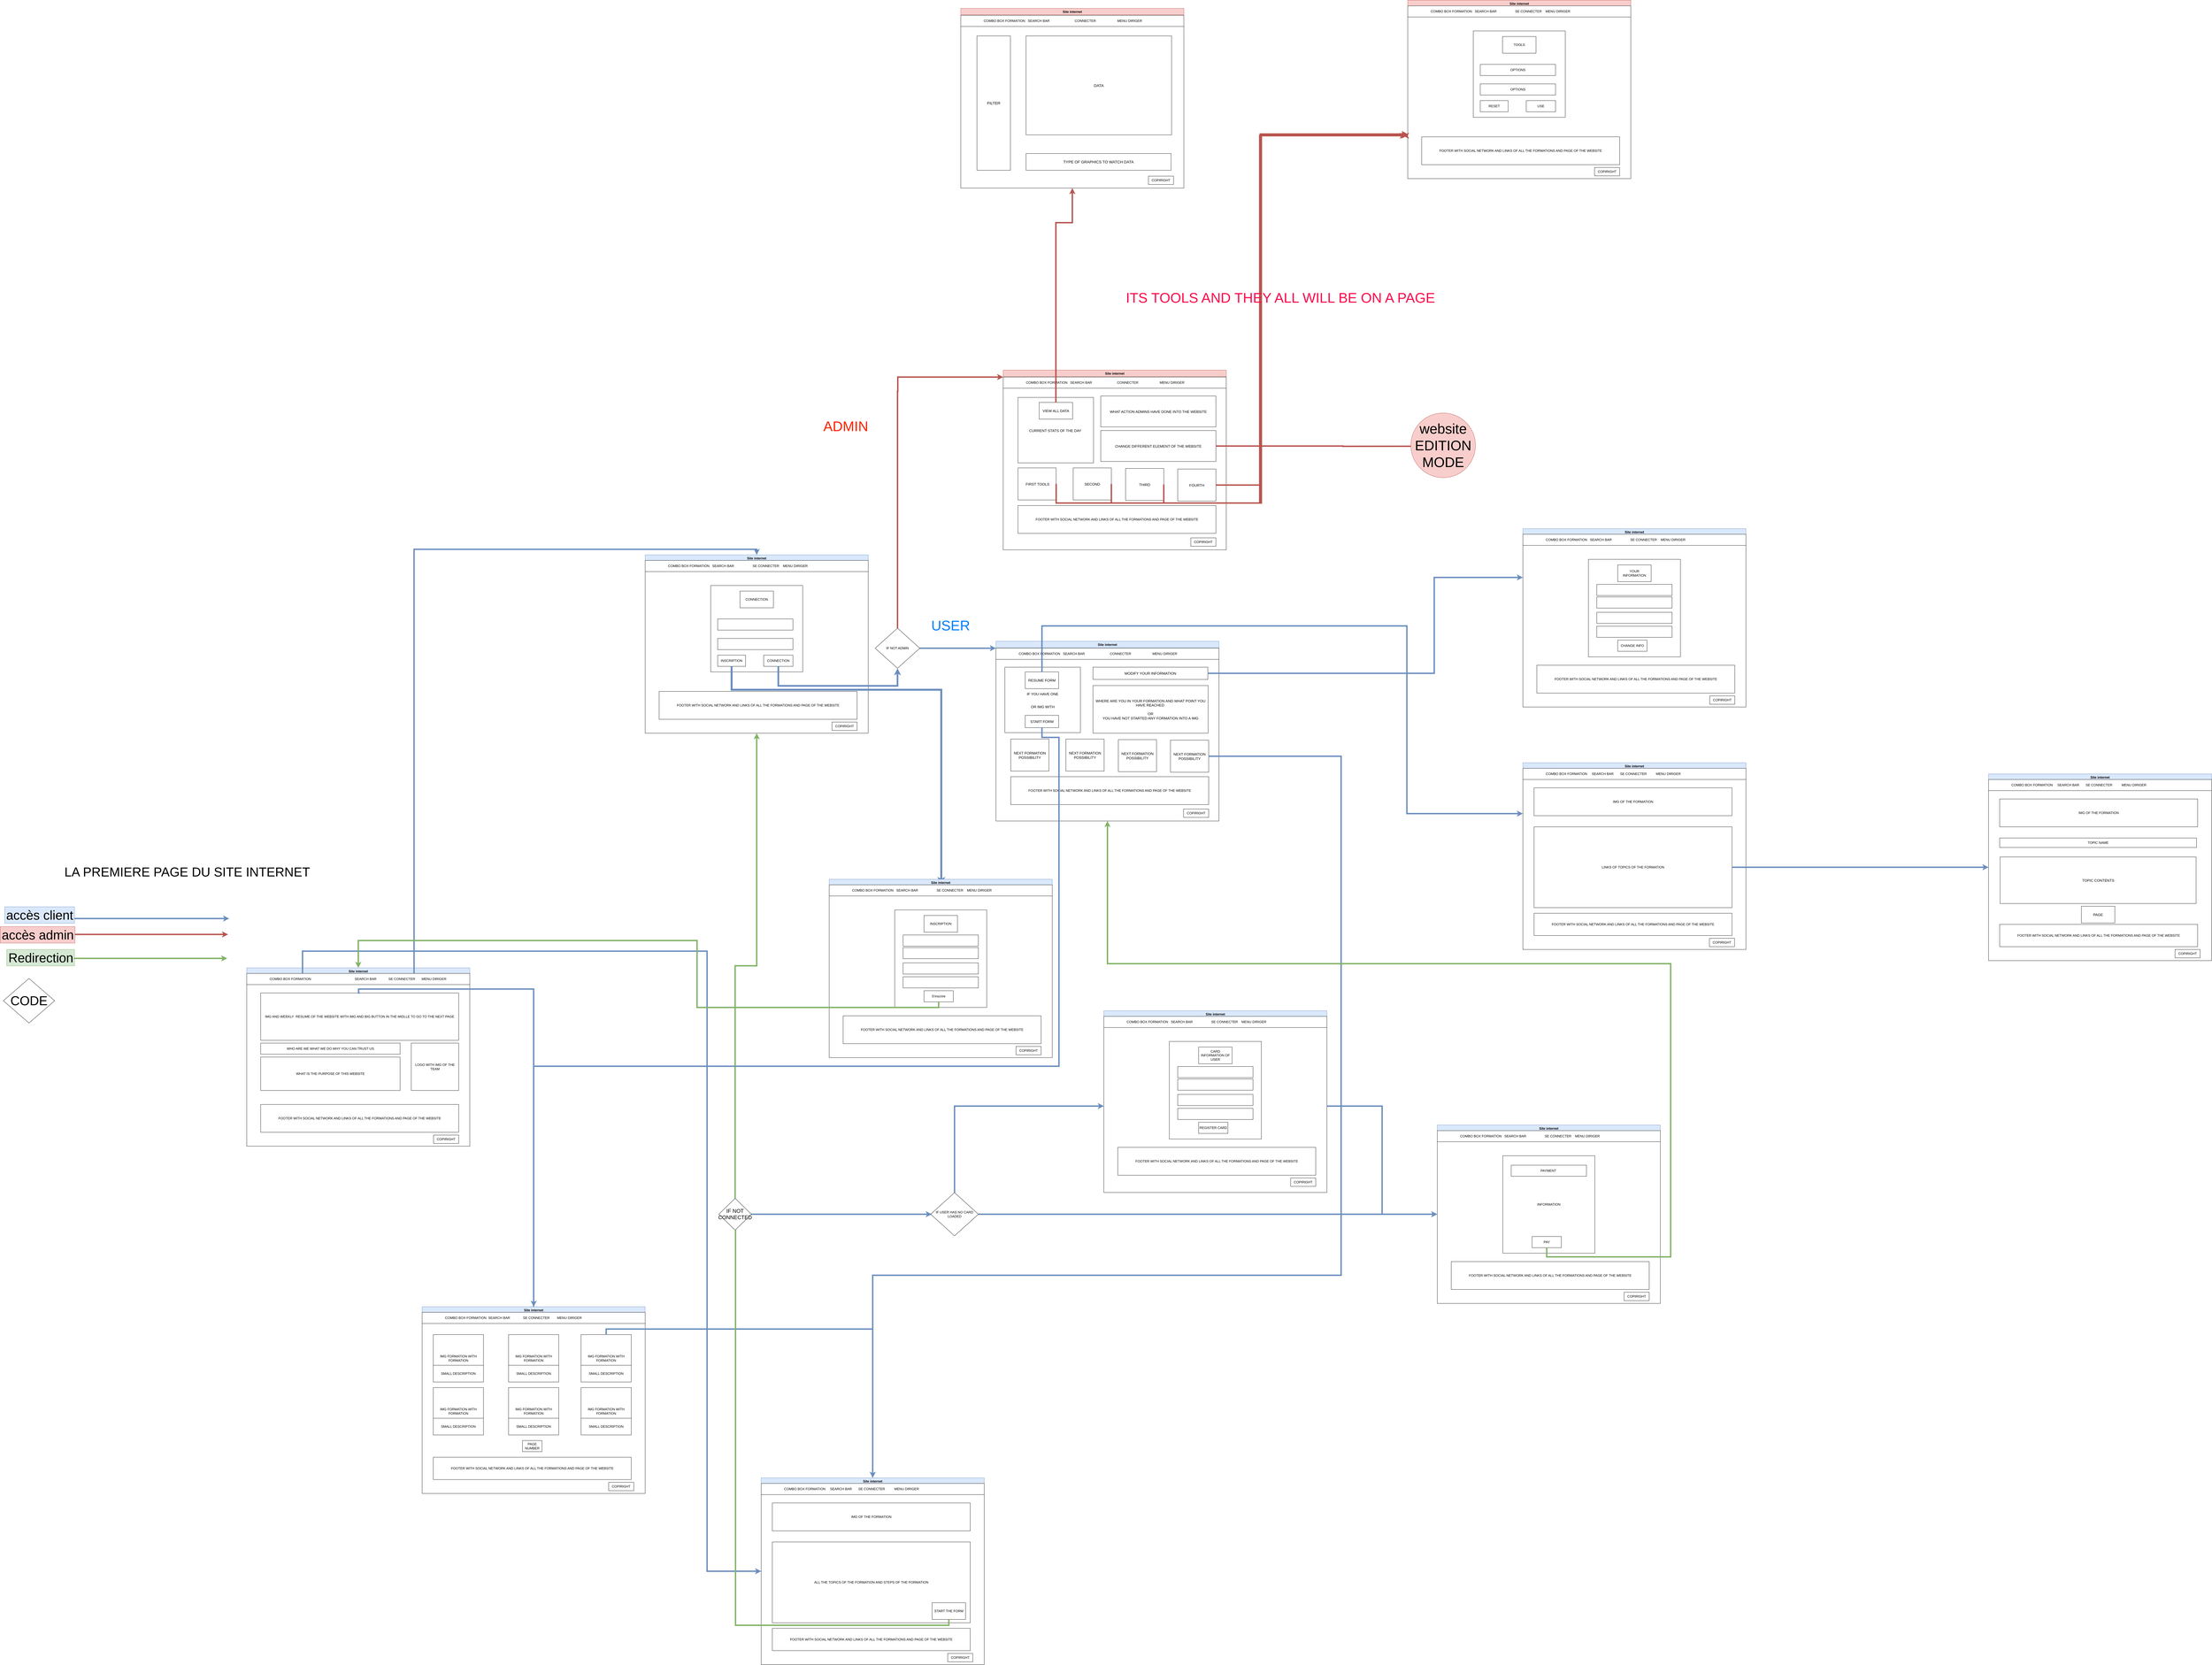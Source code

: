 <mxfile version="17.2.1" type="github">
  <diagram name="Page-1" id="efa7a0a1-bf9b-a30e-e6df-94a7791c09e9">
    <mxGraphModel dx="3856" dy="5840" grid="0" gridSize="10" guides="1" tooltips="1" connect="1" arrows="1" fold="1" page="1" pageScale="1" pageWidth="826" pageHeight="1169" background="#ffffff" math="0" shadow="0">
      <root>
        <mxCell id="0" />
        <mxCell id="1" parent="0" />
        <mxCell id="GqqoX3NvySrW5kBhCGxF-114" value="Site internet" style="swimlane;startSize=23;fillColor=#dae8fc;strokeColor=#6c8ebf;" parent="1" vertex="1">
          <mxGeometry x="-45" y="-690" width="800" height="640" as="geometry" />
        </mxCell>
        <mxCell id="GqqoX3NvySrW5kBhCGxF-116" value="" style="rounded=0;whiteSpace=wrap;html=1;" parent="GqqoX3NvySrW5kBhCGxF-114" vertex="1">
          <mxGeometry y="20" width="800" height="620" as="geometry" />
        </mxCell>
        <mxCell id="GqqoX3NvySrW5kBhCGxF-117" value="&lt;blockquote&gt;&lt;blockquote&gt;&lt;div align=&quot;left&quot;&gt;COMBO BOX FORMATION&lt;span style=&quot;white-space: pre&quot;&gt; &lt;/span&gt;&lt;span&gt;&lt;span style=&quot;white-space: pre&quot;&gt; &lt;/span&gt;&amp;nbsp; &amp;nbsp; &amp;nbsp; &amp;nbsp; &amp;nbsp; &amp;nbsp; &amp;nbsp; &amp;nbsp; &amp;nbsp; &amp;nbsp; &amp;nbsp; &amp;nbsp; &amp;nbsp; &amp;nbsp; &amp;nbsp; &amp;nbsp; &amp;nbsp; &amp;nbsp; &amp;nbsp; &amp;nbsp; &amp;nbsp; &amp;nbsp; &amp;nbsp;&lt;/span&gt;SEARCH BAR&amp;nbsp; &amp;nbsp; &lt;span style=&quot;white-space: pre&quot;&gt; &lt;/span&gt;&amp;nbsp; &amp;nbsp; &amp;nbsp; &amp;nbsp; SE CONNECTER&lt;span&gt;            &lt;/span&gt;&lt;span style=&quot;white-space: pre&quot;&gt; &lt;/span&gt;&lt;span style=&quot;white-space: pre&quot;&gt;   &lt;/span&gt;&lt;span style=&quot;white-space: pre&quot;&gt;  &lt;/span&gt;MENU DIRIGER &lt;br&gt;&lt;/div&gt;&lt;/blockquote&gt;&lt;/blockquote&gt;" style="rounded=0;whiteSpace=wrap;html=1;align=left;" parent="GqqoX3NvySrW5kBhCGxF-114" vertex="1">
          <mxGeometry y="20" width="800" height="40" as="geometry" />
        </mxCell>
        <mxCell id="GqqoX3NvySrW5kBhCGxF-120" value="IMG AND WEEKLY&amp;nbsp; RESUME OF THE WEBSITE WITH IMG AND BIG BUTTON IN THE MIDLLE TO GO TO THE NEXT PAGE" style="rounded=0;whiteSpace=wrap;html=1;" parent="GqqoX3NvySrW5kBhCGxF-114" vertex="1">
          <mxGeometry x="50" y="90" width="710" height="170" as="geometry" />
        </mxCell>
        <mxCell id="GqqoX3NvySrW5kBhCGxF-122" value="WHO ARE WE WHAT WE DO WHY YOU CAN TRUST US" style="rounded=0;whiteSpace=wrap;html=1;" parent="GqqoX3NvySrW5kBhCGxF-114" vertex="1">
          <mxGeometry x="50" y="270" width="500" height="40" as="geometry" />
        </mxCell>
        <mxCell id="GqqoX3NvySrW5kBhCGxF-123" value="LOGO WITH IMG OF THE TEAM" style="whiteSpace=wrap;html=1;aspect=fixed;" parent="GqqoX3NvySrW5kBhCGxF-114" vertex="1">
          <mxGeometry x="590" y="270" width="170" height="170" as="geometry" />
        </mxCell>
        <mxCell id="GqqoX3NvySrW5kBhCGxF-124" value="FOOTER WITH SOCIAL NETWORK AND LINKS OF ALL THE FORMATIONS AND PAGE OF THE WEBSITE " style="rounded=0;whiteSpace=wrap;html=1;" parent="GqqoX3NvySrW5kBhCGxF-114" vertex="1">
          <mxGeometry x="50" y="490" width="710" height="100" as="geometry" />
        </mxCell>
        <mxCell id="GqqoX3NvySrW5kBhCGxF-125" value="WHAT IS THE PURPOSE OF THIS WEBSITE" style="rounded=0;whiteSpace=wrap;html=1;" parent="GqqoX3NvySrW5kBhCGxF-114" vertex="1">
          <mxGeometry x="50" y="320" width="500" height="120" as="geometry" />
        </mxCell>
        <mxCell id="GqqoX3NvySrW5kBhCGxF-126" value="COPIRIGHT" style="rounded=0;whiteSpace=wrap;html=1;" parent="GqqoX3NvySrW5kBhCGxF-114" vertex="1">
          <mxGeometry x="670" y="600" width="90" height="30" as="geometry" />
        </mxCell>
        <mxCell id="GqqoX3NvySrW5kBhCGxF-128" style="rounded=0;orthogonalLoop=1;jettySize=auto;html=1;exitX=0.5;exitY=0;exitDx=0;exitDy=0;edgeStyle=orthogonalEdgeStyle;entryX=0.5;entryY=0;entryDx=0;entryDy=0;fillColor=#dae8fc;strokeColor=#6c8ebf;strokeWidth=5;" parent="1" source="GqqoX3NvySrW5kBhCGxF-120" target="GqqoX3NvySrW5kBhCGxF-131" edge="1">
          <mxGeometry relative="1" as="geometry">
            <mxPoint x="970.667" y="480" as="targetPoint" />
            <Array as="points">
              <mxPoint x="356" y="-600" />
              <mxPoint x="356" y="-614" />
              <mxPoint x="984" y="-614" />
            </Array>
          </mxGeometry>
        </mxCell>
        <mxCell id="GqqoX3NvySrW5kBhCGxF-129" value="Site internet" style="swimlane;startSize=23;fillColor=#dae8fc;strokeColor=#6c8ebf;" parent="1" vertex="1">
          <mxGeometry x="584" y="526" width="800" height="670" as="geometry" />
        </mxCell>
        <mxCell id="GqqoX3NvySrW5kBhCGxF-130" value="" style="rounded=0;whiteSpace=wrap;html=1;" parent="GqqoX3NvySrW5kBhCGxF-129" vertex="1">
          <mxGeometry y="20" width="800" height="650" as="geometry" />
        </mxCell>
        <mxCell id="GqqoX3NvySrW5kBhCGxF-131" value="&lt;blockquote&gt;&lt;blockquote&gt;&lt;div align=&quot;left&quot;&gt;COMBO BOX FORMATION&lt;span style=&quot;white-space: pre&quot;&gt; &lt;/span&gt;&lt;span style=&quot;white-space: pre&quot;&gt; &lt;/span&gt;SEARCH BAR&lt;span style=&quot;white-space: pre&quot;&gt; &lt;/span&gt;&amp;nbsp;&amp;nbsp; &amp;nbsp; &amp;nbsp; &amp;nbsp;&lt;span style=&quot;white-space: pre&quot;&gt; &lt;/span&gt;&lt;span style=&quot;white-space: pre&quot;&gt; &lt;/span&gt;&lt;span style=&quot;white-space: pre&quot;&gt; &lt;/span&gt;&amp;nbsp; SE CONNECTER&amp;nbsp;&amp;nbsp;&amp;nbsp;&amp;nbsp;&amp;nbsp;&amp;nbsp; &lt;span style=&quot;white-space: pre&quot;&gt; &lt;/span&gt;MENU DIRIGER &lt;br&gt;&lt;/div&gt;&lt;/blockquote&gt;&lt;/blockquote&gt;" style="rounded=0;whiteSpace=wrap;html=1;align=left;" parent="GqqoX3NvySrW5kBhCGxF-129" vertex="1">
          <mxGeometry y="20" width="800" height="40" as="geometry" />
        </mxCell>
        <mxCell id="GqqoX3NvySrW5kBhCGxF-137" value="COPIRIGHT" style="rounded=0;whiteSpace=wrap;html=1;" parent="GqqoX3NvySrW5kBhCGxF-129" vertex="1">
          <mxGeometry x="669" y="630" width="90" height="30" as="geometry" />
        </mxCell>
        <mxCell id="GqqoX3NvySrW5kBhCGxF-139" value="IMG FORMATION WITH FORMATION" style="rounded=0;whiteSpace=wrap;html=1;" parent="GqqoX3NvySrW5kBhCGxF-129" vertex="1">
          <mxGeometry x="40" y="100" width="180" height="170" as="geometry" />
        </mxCell>
        <mxCell id="GqqoX3NvySrW5kBhCGxF-140" value="FOOTER WITH SOCIAL NETWORK AND LINKS OF ALL THE FORMATIONS AND PAGE OF THE WEBSITE " style="rounded=0;whiteSpace=wrap;html=1;" parent="GqqoX3NvySrW5kBhCGxF-129" vertex="1">
          <mxGeometry x="40" y="540" width="710" height="80" as="geometry" />
        </mxCell>
        <mxCell id="GqqoX3NvySrW5kBhCGxF-141" value="SMALL DESCRIPTION" style="rounded=0;whiteSpace=wrap;html=1;" parent="GqqoX3NvySrW5kBhCGxF-129" vertex="1">
          <mxGeometry x="40" y="210" width="180" height="60" as="geometry" />
        </mxCell>
        <mxCell id="GqqoX3NvySrW5kBhCGxF-142" value="IMG FORMATION WITH FORMATION" style="rounded=0;whiteSpace=wrap;html=1;" parent="GqqoX3NvySrW5kBhCGxF-129" vertex="1">
          <mxGeometry x="310" y="100" width="180" height="170" as="geometry" />
        </mxCell>
        <mxCell id="GqqoX3NvySrW5kBhCGxF-143" value="SMALL DESCRIPTION" style="rounded=0;whiteSpace=wrap;html=1;" parent="GqqoX3NvySrW5kBhCGxF-129" vertex="1">
          <mxGeometry x="310" y="210" width="180" height="60" as="geometry" />
        </mxCell>
        <mxCell id="GqqoX3NvySrW5kBhCGxF-144" value="IMG FORMATION WITH FORMATION" style="rounded=0;whiteSpace=wrap;html=1;" parent="GqqoX3NvySrW5kBhCGxF-129" vertex="1">
          <mxGeometry x="570" y="100" width="180" height="170" as="geometry" />
        </mxCell>
        <mxCell id="GqqoX3NvySrW5kBhCGxF-145" value="SMALL DESCRIPTION" style="rounded=0;whiteSpace=wrap;html=1;" parent="GqqoX3NvySrW5kBhCGxF-129" vertex="1">
          <mxGeometry x="570" y="210" width="180" height="60" as="geometry" />
        </mxCell>
        <mxCell id="GqqoX3NvySrW5kBhCGxF-146" value="IMG FORMATION WITH FORMATION" style="rounded=0;whiteSpace=wrap;html=1;" parent="GqqoX3NvySrW5kBhCGxF-129" vertex="1">
          <mxGeometry x="40" y="290" width="180" height="170" as="geometry" />
        </mxCell>
        <mxCell id="GqqoX3NvySrW5kBhCGxF-147" value="IMG FORMATION WITH FORMATION" style="rounded=0;whiteSpace=wrap;html=1;" parent="GqqoX3NvySrW5kBhCGxF-129" vertex="1">
          <mxGeometry x="310" y="290" width="180" height="170" as="geometry" />
        </mxCell>
        <mxCell id="GqqoX3NvySrW5kBhCGxF-148" value="IMG FORMATION WITH FORMATION" style="rounded=0;whiteSpace=wrap;html=1;" parent="GqqoX3NvySrW5kBhCGxF-129" vertex="1">
          <mxGeometry x="570" y="290" width="180" height="170" as="geometry" />
        </mxCell>
        <mxCell id="GqqoX3NvySrW5kBhCGxF-149" value="SMALL DESCRIPTION" style="rounded=0;whiteSpace=wrap;html=1;" parent="GqqoX3NvySrW5kBhCGxF-129" vertex="1">
          <mxGeometry x="570" y="400" width="180" height="60" as="geometry" />
        </mxCell>
        <mxCell id="GqqoX3NvySrW5kBhCGxF-150" value="SMALL DESCRIPTION" style="rounded=0;whiteSpace=wrap;html=1;" parent="GqqoX3NvySrW5kBhCGxF-129" vertex="1">
          <mxGeometry x="310" y="400" width="180" height="60" as="geometry" />
        </mxCell>
        <mxCell id="GqqoX3NvySrW5kBhCGxF-151" value="SMALL DESCRIPTION" style="rounded=0;whiteSpace=wrap;html=1;" parent="GqqoX3NvySrW5kBhCGxF-129" vertex="1">
          <mxGeometry x="40" y="400" width="180" height="60" as="geometry" />
        </mxCell>
        <mxCell id="GqqoX3NvySrW5kBhCGxF-152" value="PAGE NUMBER " style="rounded=0;whiteSpace=wrap;html=1;" parent="GqqoX3NvySrW5kBhCGxF-129" vertex="1">
          <mxGeometry x="360" y="480" width="70" height="40" as="geometry" />
        </mxCell>
        <mxCell id="GqqoX3NvySrW5kBhCGxF-153" value="Site internet" style="swimlane;startSize=23;fillColor=#dae8fc;strokeColor=#6c8ebf;" parent="1" vertex="1">
          <mxGeometry x="1800" y="1140" width="800" height="670" as="geometry" />
        </mxCell>
        <mxCell id="GqqoX3NvySrW5kBhCGxF-154" value="" style="rounded=0;whiteSpace=wrap;html=1;" parent="GqqoX3NvySrW5kBhCGxF-153" vertex="1">
          <mxGeometry y="20" width="800" height="650" as="geometry" />
        </mxCell>
        <mxCell id="GqqoX3NvySrW5kBhCGxF-155" value="&lt;blockquote&gt;&lt;blockquote&gt;&lt;div align=&quot;left&quot;&gt;COMBO BOX FORMATION&lt;span style=&quot;white-space: pre&quot;&gt;     &lt;/span&gt;SEARCH BAR&lt;span style=&quot;white-space: pre&quot;&gt; &lt;/span&gt;&lt;span style=&quot;white-space: pre&quot;&gt; &lt;/span&gt;&lt;span style=&quot;white-space: pre&quot;&gt; &lt;span style=&quot;white-space: pre&quot;&gt; &lt;/span&gt;&lt;span style=&quot;white-space: pre&quot;&gt; &lt;/span&gt;&lt;span style=&quot;white-space: pre&quot;&gt; &lt;/span&gt;&lt;span style=&quot;white-space: pre&quot;&gt; &lt;/span&gt;SE CONNECTER &lt;/span&gt;&amp;nbsp;&amp;nbsp;&amp;nbsp;&amp;nbsp;&amp;nbsp; &lt;span style=&quot;white-space: pre&quot;&gt;   &lt;/span&gt;MENU DIRIGER &lt;br&gt;&lt;/div&gt;&lt;/blockquote&gt;&lt;/blockquote&gt;" style="rounded=0;whiteSpace=wrap;html=1;align=left;" parent="GqqoX3NvySrW5kBhCGxF-153" vertex="1">
          <mxGeometry y="20" width="800" height="40" as="geometry" />
        </mxCell>
        <mxCell id="GqqoX3NvySrW5kBhCGxF-156" value="COPIRIGHT" style="rounded=0;whiteSpace=wrap;html=1;" parent="GqqoX3NvySrW5kBhCGxF-153" vertex="1">
          <mxGeometry x="669" y="630" width="90" height="30" as="geometry" />
        </mxCell>
        <mxCell id="GqqoX3NvySrW5kBhCGxF-158" value="FOOTER WITH SOCIAL NETWORK AND LINKS OF ALL THE FORMATIONS AND PAGE OF THE WEBSITE " style="rounded=0;whiteSpace=wrap;html=1;" parent="GqqoX3NvySrW5kBhCGxF-153" vertex="1">
          <mxGeometry x="40" y="540" width="710" height="80" as="geometry" />
        </mxCell>
        <mxCell id="GqqoX3NvySrW5kBhCGxF-171" value="IMG OF THE FORMATION" style="rounded=0;whiteSpace=wrap;html=1;" parent="GqqoX3NvySrW5kBhCGxF-153" vertex="1">
          <mxGeometry x="40" y="90" width="710" height="100" as="geometry" />
        </mxCell>
        <mxCell id="GqqoX3NvySrW5kBhCGxF-172" value="ALL THE TOPICS OF THE FORMATION AND STEPS OF THE FORMATION" style="rounded=0;whiteSpace=wrap;html=1;" parent="GqqoX3NvySrW5kBhCGxF-153" vertex="1">
          <mxGeometry x="40" y="230" width="710" height="290" as="geometry" />
        </mxCell>
        <mxCell id="YjaAFxs_i3mOX5hWIaOx-53" value="START THE FORM" style="rounded=0;whiteSpace=wrap;html=1;" parent="GqqoX3NvySrW5kBhCGxF-153" vertex="1">
          <mxGeometry x="613" y="448" width="120" height="60" as="geometry" />
        </mxCell>
        <mxCell id="GqqoX3NvySrW5kBhCGxF-174" style="edgeStyle=orthogonalEdgeStyle;rounded=0;orthogonalLoop=1;jettySize=auto;html=1;exitX=0.5;exitY=0;exitDx=0;exitDy=0;entryX=0.5;entryY=0;entryDx=0;entryDy=0;fillColor=#dae8fc;strokeColor=#6c8ebf;strokeWidth=5;" parent="1" source="GqqoX3NvySrW5kBhCGxF-144" target="GqqoX3NvySrW5kBhCGxF-153" edge="1">
          <mxGeometry relative="1" as="geometry" />
        </mxCell>
        <mxCell id="GqqoX3NvySrW5kBhCGxF-175" value="Site internet" style="swimlane;startSize=23;fillColor=#dae8fc;strokeColor=#6c8ebf;" parent="1" vertex="1">
          <mxGeometry x="1384" y="-2172" width="800" height="640" as="geometry" />
        </mxCell>
        <mxCell id="GqqoX3NvySrW5kBhCGxF-176" value="" style="rounded=0;whiteSpace=wrap;html=1;" parent="GqqoX3NvySrW5kBhCGxF-175" vertex="1">
          <mxGeometry y="20" width="800" height="620" as="geometry" />
        </mxCell>
        <mxCell id="GqqoX3NvySrW5kBhCGxF-177" value="&lt;blockquote&gt;&lt;blockquote&gt;&lt;div align=&quot;left&quot;&gt;COMBO BOX FORMATION&lt;span style=&quot;white-space: pre&quot;&gt; &lt;/span&gt;&lt;span&gt;&lt;span style=&quot;white-space: pre&quot;&gt; &lt;/span&gt; &lt;/span&gt;&lt;span&gt; &lt;/span&gt;&lt;span&gt; &lt;/span&gt;SEARCH BAR&amp;nbsp; &amp;nbsp; &amp;nbsp; &amp;nbsp; &amp;nbsp;&lt;span&gt; &lt;/span&gt;&lt;span&gt; &lt;/span&gt;&amp;nbsp; &amp;nbsp; &amp;nbsp; &lt;span style=&quot;white-space: pre&quot;&gt; &lt;/span&gt;&lt;span style=&quot;white-space: pre&quot;&gt; &lt;/span&gt;&amp;nbsp; SE CONNECTER&lt;span&gt;            &lt;/span&gt;&lt;span style=&quot;white-space: pre&quot;&gt; &lt;/span&gt;&lt;span style=&quot;white-space: pre&quot;&gt; &lt;/span&gt;&lt;span style=&quot;white-space: pre&quot;&gt; &lt;/span&gt;MENU DIRIGER &lt;br&gt;&lt;/div&gt;&lt;/blockquote&gt;&lt;/blockquote&gt;" style="rounded=0;whiteSpace=wrap;html=1;align=left;" parent="GqqoX3NvySrW5kBhCGxF-175" vertex="1">
          <mxGeometry y="20" width="800" height="40" as="geometry" />
        </mxCell>
        <mxCell id="GqqoX3NvySrW5kBhCGxF-181" value="FOOTER WITH SOCIAL NETWORK AND LINKS OF ALL THE FORMATIONS AND PAGE OF THE WEBSITE " style="rounded=0;whiteSpace=wrap;html=1;" parent="GqqoX3NvySrW5kBhCGxF-175" vertex="1">
          <mxGeometry x="50" y="490" width="710" height="100" as="geometry" />
        </mxCell>
        <mxCell id="GqqoX3NvySrW5kBhCGxF-183" value="COPIRIGHT" style="rounded=0;whiteSpace=wrap;html=1;" parent="GqqoX3NvySrW5kBhCGxF-175" vertex="1">
          <mxGeometry x="670" y="600" width="90" height="30" as="geometry" />
        </mxCell>
        <mxCell id="GqqoX3NvySrW5kBhCGxF-184" value="" style="rounded=0;whiteSpace=wrap;html=1;" parent="GqqoX3NvySrW5kBhCGxF-175" vertex="1">
          <mxGeometry x="235" y="110" width="330" height="310" as="geometry" />
        </mxCell>
        <mxCell id="GqqoX3NvySrW5kBhCGxF-185" value="CONNECTION" style="rounded=0;whiteSpace=wrap;html=1;" parent="GqqoX3NvySrW5kBhCGxF-175" vertex="1">
          <mxGeometry x="340" y="130" width="120" height="60" as="geometry" />
        </mxCell>
        <mxCell id="GqqoX3NvySrW5kBhCGxF-186" value="" style="rounded=0;whiteSpace=wrap;html=1;" parent="GqqoX3NvySrW5kBhCGxF-175" vertex="1">
          <mxGeometry x="260" y="230" width="270" height="40" as="geometry" />
        </mxCell>
        <mxCell id="GqqoX3NvySrW5kBhCGxF-187" value="" style="rounded=0;whiteSpace=wrap;html=1;" parent="GqqoX3NvySrW5kBhCGxF-175" vertex="1">
          <mxGeometry x="260" y="300" width="270" height="40" as="geometry" />
        </mxCell>
        <mxCell id="GqqoX3NvySrW5kBhCGxF-188" value="CONNECTION" style="rounded=0;whiteSpace=wrap;html=1;" parent="GqqoX3NvySrW5kBhCGxF-175" vertex="1">
          <mxGeometry x="425" y="360" width="105" height="40" as="geometry" />
        </mxCell>
        <mxCell id="YjaAFxs_i3mOX5hWIaOx-1" value="INSCRIPTION" style="rounded=0;whiteSpace=wrap;html=1;" parent="GqqoX3NvySrW5kBhCGxF-175" vertex="1">
          <mxGeometry x="260" y="360" width="100" height="40" as="geometry" />
        </mxCell>
        <mxCell id="GqqoX3NvySrW5kBhCGxF-190" style="edgeStyle=orthogonalEdgeStyle;rounded=0;orthogonalLoop=1;jettySize=auto;html=1;exitX=0.75;exitY=0;exitDx=0;exitDy=0;entryX=0.5;entryY=0;entryDx=0;entryDy=0;fillColor=#dae8fc;strokeColor=#6c8ebf;strokeWidth=5;" parent="1" source="GqqoX3NvySrW5kBhCGxF-117" target="GqqoX3NvySrW5kBhCGxF-175" edge="1">
          <mxGeometry relative="1" as="geometry" />
        </mxCell>
        <mxCell id="YjaAFxs_i3mOX5hWIaOx-15" value="Site internet" style="swimlane;startSize=23;" parent="1" vertex="1">
          <mxGeometry x="2044" y="-1008" width="800" height="640" as="geometry" />
        </mxCell>
        <mxCell id="YjaAFxs_i3mOX5hWIaOx-16" value="" style="rounded=0;whiteSpace=wrap;html=1;" parent="YjaAFxs_i3mOX5hWIaOx-15" vertex="1">
          <mxGeometry y="20" width="800" height="620" as="geometry" />
        </mxCell>
        <mxCell id="YjaAFxs_i3mOX5hWIaOx-17" value="&lt;blockquote&gt;&lt;blockquote&gt;&lt;div align=&quot;left&quot;&gt;COMBO BOX FORMATION&lt;span style=&quot;white-space: pre&quot;&gt; &lt;/span&gt;&lt;span&gt;&lt;span style=&quot;white-space: pre&quot;&gt; &lt;/span&gt; &lt;/span&gt;&lt;span&gt; &lt;/span&gt;&lt;span&gt; &lt;/span&gt;SEARCH BAR&amp;nbsp; &amp;nbsp; &amp;nbsp; &amp;nbsp; &amp;nbsp;&lt;span&gt; &lt;/span&gt;&lt;span&gt; &lt;/span&gt;&amp;nbsp; &amp;nbsp; &amp;nbsp; &lt;span style=&quot;white-space: pre&quot;&gt; &lt;/span&gt;&lt;span style=&quot;white-space: pre&quot;&gt; &lt;/span&gt;&amp;nbsp; SE CONNECTER&lt;span&gt;            &lt;/span&gt;&lt;span style=&quot;white-space: pre&quot;&gt; &lt;/span&gt;&lt;span style=&quot;white-space: pre&quot;&gt; &lt;/span&gt;&lt;span style=&quot;white-space: pre&quot;&gt; &lt;/span&gt;MENU DIRIGER &lt;br&gt;&lt;/div&gt;&lt;/blockquote&gt;&lt;/blockquote&gt;" style="rounded=0;whiteSpace=wrap;html=1;align=left;" parent="YjaAFxs_i3mOX5hWIaOx-15" vertex="1">
          <mxGeometry y="20" width="800" height="40" as="geometry" />
        </mxCell>
        <mxCell id="YjaAFxs_i3mOX5hWIaOx-18" value="FOOTER WITH SOCIAL NETWORK AND LINKS OF ALL THE FORMATIONS AND PAGE OF THE WEBSITE " style="rounded=0;whiteSpace=wrap;html=1;" parent="YjaAFxs_i3mOX5hWIaOx-15" vertex="1">
          <mxGeometry x="50" y="490" width="710" height="100" as="geometry" />
        </mxCell>
        <mxCell id="YjaAFxs_i3mOX5hWIaOx-19" value="COPIRIGHT" style="rounded=0;whiteSpace=wrap;html=1;" parent="YjaAFxs_i3mOX5hWIaOx-15" vertex="1">
          <mxGeometry x="670" y="600" width="90" height="30" as="geometry" />
        </mxCell>
        <mxCell id="YjaAFxs_i3mOX5hWIaOx-20" value="" style="rounded=0;whiteSpace=wrap;html=1;" parent="YjaAFxs_i3mOX5hWIaOx-15" vertex="1">
          <mxGeometry x="235" y="110" width="330" height="350" as="geometry" />
        </mxCell>
        <mxCell id="YjaAFxs_i3mOX5hWIaOx-21" value="INSCRIPTION" style="rounded=0;whiteSpace=wrap;html=1;" parent="YjaAFxs_i3mOX5hWIaOx-15" vertex="1">
          <mxGeometry x="340" y="130" width="120" height="60" as="geometry" />
        </mxCell>
        <mxCell id="YjaAFxs_i3mOX5hWIaOx-22" value="" style="rounded=0;whiteSpace=wrap;html=1;" parent="YjaAFxs_i3mOX5hWIaOx-15" vertex="1">
          <mxGeometry x="265" y="200" width="270" height="40" as="geometry" />
        </mxCell>
        <mxCell id="YjaAFxs_i3mOX5hWIaOx-23" value="" style="rounded=0;whiteSpace=wrap;html=1;" parent="YjaAFxs_i3mOX5hWIaOx-15" vertex="1">
          <mxGeometry x="265" y="245" width="270" height="40" as="geometry" />
        </mxCell>
        <mxCell id="YjaAFxs_i3mOX5hWIaOx-24" value="S&#39;inscrire" style="rounded=0;whiteSpace=wrap;html=1;" parent="YjaAFxs_i3mOX5hWIaOx-15" vertex="1">
          <mxGeometry x="340" y="400" width="105" height="40" as="geometry" />
        </mxCell>
        <mxCell id="YjaAFxs_i3mOX5hWIaOx-28" value="" style="rounded=0;whiteSpace=wrap;html=1;" parent="YjaAFxs_i3mOX5hWIaOx-15" vertex="1">
          <mxGeometry x="265" y="300" width="270" height="40" as="geometry" />
        </mxCell>
        <mxCell id="YjaAFxs_i3mOX5hWIaOx-29" value="" style="rounded=0;whiteSpace=wrap;html=1;" parent="YjaAFxs_i3mOX5hWIaOx-15" vertex="1">
          <mxGeometry x="265" y="350" width="270" height="40" as="geometry" />
        </mxCell>
        <mxCell id="YjaAFxs_i3mOX5hWIaOx-26" style="edgeStyle=orthogonalEdgeStyle;rounded=0;orthogonalLoop=1;jettySize=auto;html=1;exitX=0.5;exitY=1;exitDx=0;exitDy=0;fillColor=#dae8fc;strokeColor=#6c8ebf;strokeWidth=7;" parent="1" source="YjaAFxs_i3mOX5hWIaOx-1" target="YjaAFxs_i3mOX5hWIaOx-17" edge="1">
          <mxGeometry relative="1" as="geometry">
            <Array as="points">
              <mxPoint x="1694" y="-1688" />
              <mxPoint x="2446" y="-1688" />
            </Array>
          </mxGeometry>
        </mxCell>
        <mxCell id="YjaAFxs_i3mOX5hWIaOx-30" style="edgeStyle=orthogonalEdgeStyle;rounded=0;orthogonalLoop=1;jettySize=auto;html=1;exitX=0.25;exitY=0;exitDx=0;exitDy=0;fillColor=#dae8fc;strokeColor=#6c8ebf;strokeWidth=5;" parent="1" source="GqqoX3NvySrW5kBhCGxF-117" target="GqqoX3NvySrW5kBhCGxF-153" edge="1">
          <mxGeometry relative="1" as="geometry">
            <Array as="points">
              <mxPoint x="155" y="-750" />
              <mxPoint x="1606" y="-750" />
              <mxPoint x="1606" y="1475" />
            </Array>
          </mxGeometry>
        </mxCell>
        <mxCell id="YjaAFxs_i3mOX5hWIaOx-52" style="edgeStyle=orthogonalEdgeStyle;rounded=0;orthogonalLoop=1;jettySize=auto;html=1;exitX=0.5;exitY=1;exitDx=0;exitDy=0;fillColor=#dae8fc;strokeColor=#6c8ebf;strokeWidth=6;entryX=0.5;entryY=1;entryDx=0;entryDy=0;" parent="1" source="GqqoX3NvySrW5kBhCGxF-188" target="YjaAFxs_i3mOX5hWIaOx-115" edge="1">
          <mxGeometry relative="1" as="geometry">
            <mxPoint x="2289" y="-2444.333" as="targetPoint" />
            <Array as="points">
              <mxPoint x="1862" y="-1702" />
              <mxPoint x="2289" y="-1702" />
            </Array>
          </mxGeometry>
        </mxCell>
        <mxCell id="YjaAFxs_i3mOX5hWIaOx-54" style="edgeStyle=orthogonalEdgeStyle;rounded=0;orthogonalLoop=1;jettySize=auto;html=1;strokeWidth=5;exitX=0.5;exitY=0;exitDx=0;exitDy=0;fillColor=#d5e8d4;strokeColor=#82b366;startArrow=none;entryX=0.5;entryY=1;entryDx=0;entryDy=0;" parent="1" source="YjaAFxs_i3mOX5hWIaOx-124" target="GqqoX3NvySrW5kBhCGxF-176" edge="1">
          <mxGeometry relative="1" as="geometry">
            <mxPoint x="1732" y="-1321" as="targetPoint" />
            <mxPoint x="2315.5" y="1593" as="sourcePoint" />
            <Array as="points" />
          </mxGeometry>
        </mxCell>
        <mxCell id="YjaAFxs_i3mOX5hWIaOx-60" value="" style="endArrow=classic;html=1;rounded=0;strokeWidth=5;fillColor=#dae8fc;strokeColor=#6c8ebf;startArrow=none;edgeStyle=orthogonalEdgeStyle;" parent="1" edge="1">
          <mxGeometry width="50" height="50" relative="1" as="geometry">
            <mxPoint x="2050" y="194" as="sourcePoint" />
            <mxPoint x="2412" y="194" as="targetPoint" />
          </mxGeometry>
        </mxCell>
        <mxCell id="YjaAFxs_i3mOX5hWIaOx-62" value="" style="endArrow=none;html=1;rounded=0;strokeWidth=5;fillColor=#dae8fc;strokeColor=#6c8ebf;startArrow=none;exitX=1;exitY=0.5;exitDx=0;exitDy=0;" parent="1" source="YjaAFxs_i3mOX5hWIaOx-124" edge="1">
          <mxGeometry width="50" height="50" relative="1" as="geometry">
            <mxPoint x="1711" y="194" as="sourcePoint" />
            <mxPoint x="2050" y="194" as="targetPoint" />
          </mxGeometry>
        </mxCell>
        <mxCell id="YjaAFxs_i3mOX5hWIaOx-76" style="edgeStyle=orthogonalEdgeStyle;rounded=0;orthogonalLoop=1;jettySize=auto;html=1;exitX=0.5;exitY=0;exitDx=0;exitDy=0;strokeWidth=5;entryX=0;entryY=0.5;entryDx=0;entryDy=0;fillColor=#dae8fc;strokeColor=#6c8ebf;" parent="1" source="YjaAFxs_i3mOX5hWIaOx-74" target="YjaAFxs_i3mOX5hWIaOx-78" edge="1">
          <mxGeometry relative="1" as="geometry">
            <mxPoint x="3077" y="-344" as="targetPoint" />
          </mxGeometry>
        </mxCell>
        <mxCell id="YjaAFxs_i3mOX5hWIaOx-89" style="edgeStyle=orthogonalEdgeStyle;rounded=0;orthogonalLoop=1;jettySize=auto;html=1;exitX=1;exitY=0.5;exitDx=0;exitDy=0;strokeWidth=5;fillColor=#dae8fc;strokeColor=#6c8ebf;entryX=0;entryY=0.5;entryDx=0;entryDy=0;" parent="1" source="YjaAFxs_i3mOX5hWIaOx-74" target="YjaAFxs_i3mOX5hWIaOx-91" edge="1">
          <mxGeometry relative="1" as="geometry">
            <mxPoint x="3962" y="194" as="targetPoint" />
          </mxGeometry>
        </mxCell>
        <mxCell id="YjaAFxs_i3mOX5hWIaOx-74" value="IF USER HAS NO CARD LOADED" style="rhombus;whiteSpace=wrap;html=1;" parent="1" vertex="1">
          <mxGeometry x="2408" y="116.5" width="171" height="155" as="geometry" />
        </mxCell>
        <mxCell id="YjaAFxs_i3mOX5hWIaOx-77" value="Site internet" style="swimlane;startSize=23;fillColor=#dae8fc;strokeColor=#6c8ebf;" parent="1" vertex="1">
          <mxGeometry x="3029" y="-536" width="800" height="640" as="geometry" />
        </mxCell>
        <mxCell id="YjaAFxs_i3mOX5hWIaOx-78" value="" style="rounded=0;whiteSpace=wrap;html=1;" parent="YjaAFxs_i3mOX5hWIaOx-77" vertex="1">
          <mxGeometry y="32" width="800" height="620" as="geometry" />
        </mxCell>
        <mxCell id="YjaAFxs_i3mOX5hWIaOx-79" value="&lt;blockquote&gt;&lt;blockquote&gt;&lt;div align=&quot;left&quot;&gt;COMBO BOX FORMATION&lt;span style=&quot;white-space: pre&quot;&gt; &lt;/span&gt;&lt;span&gt;&lt;span style=&quot;white-space: pre&quot;&gt; &lt;/span&gt; &lt;/span&gt;&lt;span&gt; &lt;/span&gt;&lt;span&gt; &lt;/span&gt;SEARCH BAR&amp;nbsp; &amp;nbsp; &amp;nbsp; &amp;nbsp; &amp;nbsp;&lt;span&gt; &lt;/span&gt;&lt;span&gt; &lt;/span&gt;&amp;nbsp; &amp;nbsp; &amp;nbsp; &lt;span style=&quot;white-space: pre&quot;&gt; &lt;/span&gt;&lt;span style=&quot;white-space: pre&quot;&gt; &lt;/span&gt;&amp;nbsp; SE CONNECTER&lt;span&gt;            &lt;/span&gt;&lt;span style=&quot;white-space: pre&quot;&gt; &lt;/span&gt;&lt;span style=&quot;white-space: pre&quot;&gt; &lt;/span&gt;&lt;span style=&quot;white-space: pre&quot;&gt; &lt;/span&gt;MENU DIRIGER &lt;br&gt;&lt;/div&gt;&lt;/blockquote&gt;&lt;/blockquote&gt;" style="rounded=0;whiteSpace=wrap;html=1;align=left;" parent="YjaAFxs_i3mOX5hWIaOx-77" vertex="1">
          <mxGeometry y="20" width="800" height="40" as="geometry" />
        </mxCell>
        <mxCell id="YjaAFxs_i3mOX5hWIaOx-80" value="FOOTER WITH SOCIAL NETWORK AND LINKS OF ALL THE FORMATIONS AND PAGE OF THE WEBSITE " style="rounded=0;whiteSpace=wrap;html=1;" parent="YjaAFxs_i3mOX5hWIaOx-77" vertex="1">
          <mxGeometry x="50" y="490" width="710" height="100" as="geometry" />
        </mxCell>
        <mxCell id="YjaAFxs_i3mOX5hWIaOx-81" value="COPIRIGHT" style="rounded=0;whiteSpace=wrap;html=1;" parent="YjaAFxs_i3mOX5hWIaOx-77" vertex="1">
          <mxGeometry x="670" y="600" width="90" height="30" as="geometry" />
        </mxCell>
        <mxCell id="YjaAFxs_i3mOX5hWIaOx-82" value="" style="rounded=0;whiteSpace=wrap;html=1;" parent="YjaAFxs_i3mOX5hWIaOx-77" vertex="1">
          <mxGeometry x="235" y="110" width="330" height="350" as="geometry" />
        </mxCell>
        <mxCell id="YjaAFxs_i3mOX5hWIaOx-83" value="CARD INFORMATION OF USER" style="rounded=0;whiteSpace=wrap;html=1;" parent="YjaAFxs_i3mOX5hWIaOx-77" vertex="1">
          <mxGeometry x="340" y="130" width="120" height="60" as="geometry" />
        </mxCell>
        <mxCell id="YjaAFxs_i3mOX5hWIaOx-84" value="" style="rounded=0;whiteSpace=wrap;html=1;" parent="YjaAFxs_i3mOX5hWIaOx-77" vertex="1">
          <mxGeometry x="265" y="200" width="270" height="40" as="geometry" />
        </mxCell>
        <mxCell id="YjaAFxs_i3mOX5hWIaOx-85" value="" style="rounded=0;whiteSpace=wrap;html=1;" parent="YjaAFxs_i3mOX5hWIaOx-77" vertex="1">
          <mxGeometry x="265" y="245" width="270" height="40" as="geometry" />
        </mxCell>
        <mxCell id="YjaAFxs_i3mOX5hWIaOx-86" value="REGISTER CARD" style="rounded=0;whiteSpace=wrap;html=1;" parent="YjaAFxs_i3mOX5hWIaOx-77" vertex="1">
          <mxGeometry x="340" y="400" width="105" height="40" as="geometry" />
        </mxCell>
        <mxCell id="YjaAFxs_i3mOX5hWIaOx-87" value="" style="rounded=0;whiteSpace=wrap;html=1;" parent="YjaAFxs_i3mOX5hWIaOx-77" vertex="1">
          <mxGeometry x="265" y="300" width="270" height="40" as="geometry" />
        </mxCell>
        <mxCell id="YjaAFxs_i3mOX5hWIaOx-88" value="" style="rounded=0;whiteSpace=wrap;html=1;" parent="YjaAFxs_i3mOX5hWIaOx-77" vertex="1">
          <mxGeometry x="265" y="350" width="270" height="40" as="geometry" />
        </mxCell>
        <mxCell id="YjaAFxs_i3mOX5hWIaOx-91" value="Site internet" style="swimlane;startSize=23;fillColor=#dae8fc;strokeColor=#6c8ebf;" parent="1" vertex="1">
          <mxGeometry x="4225" y="-126" width="800" height="640" as="geometry" />
        </mxCell>
        <mxCell id="YjaAFxs_i3mOX5hWIaOx-92" value="" style="rounded=0;whiteSpace=wrap;html=1;" parent="YjaAFxs_i3mOX5hWIaOx-91" vertex="1">
          <mxGeometry y="20" width="800" height="620" as="geometry" />
        </mxCell>
        <mxCell id="YjaAFxs_i3mOX5hWIaOx-93" value="&lt;blockquote&gt;&lt;blockquote&gt;&lt;div align=&quot;left&quot;&gt;COMBO BOX FORMATION&lt;span style=&quot;white-space: pre&quot;&gt; &lt;/span&gt;&lt;span&gt;&lt;span style=&quot;white-space: pre&quot;&gt; &lt;/span&gt; &lt;/span&gt;&lt;span&gt; &lt;/span&gt;&lt;span&gt; &lt;/span&gt;SEARCH BAR&amp;nbsp; &amp;nbsp; &amp;nbsp; &amp;nbsp; &amp;nbsp;&lt;span&gt; &lt;/span&gt;&lt;span&gt; &lt;/span&gt;&amp;nbsp; &amp;nbsp; &amp;nbsp; &lt;span style=&quot;white-space: pre&quot;&gt; &lt;/span&gt;&lt;span style=&quot;white-space: pre&quot;&gt; &lt;/span&gt;&amp;nbsp; SE CONNECTER&lt;span&gt;            &lt;/span&gt;&lt;span style=&quot;white-space: pre&quot;&gt; &lt;/span&gt;&lt;span style=&quot;white-space: pre&quot;&gt; &lt;/span&gt;&lt;span style=&quot;white-space: pre&quot;&gt; &lt;/span&gt;MENU DIRIGER &lt;br&gt;&lt;/div&gt;&lt;/blockquote&gt;&lt;/blockquote&gt;" style="rounded=0;whiteSpace=wrap;html=1;align=left;" parent="YjaAFxs_i3mOX5hWIaOx-91" vertex="1">
          <mxGeometry y="20" width="800" height="40" as="geometry" />
        </mxCell>
        <mxCell id="YjaAFxs_i3mOX5hWIaOx-94" value="FOOTER WITH SOCIAL NETWORK AND LINKS OF ALL THE FORMATIONS AND PAGE OF THE WEBSITE " style="rounded=0;whiteSpace=wrap;html=1;" parent="YjaAFxs_i3mOX5hWIaOx-91" vertex="1">
          <mxGeometry x="50" y="490" width="710" height="100" as="geometry" />
        </mxCell>
        <mxCell id="YjaAFxs_i3mOX5hWIaOx-95" value="COPIRIGHT" style="rounded=0;whiteSpace=wrap;html=1;" parent="YjaAFxs_i3mOX5hWIaOx-91" vertex="1">
          <mxGeometry x="670" y="600" width="90" height="30" as="geometry" />
        </mxCell>
        <mxCell id="YjaAFxs_i3mOX5hWIaOx-96" value="INFORMATION" style="rounded=0;whiteSpace=wrap;html=1;" parent="YjaAFxs_i3mOX5hWIaOx-91" vertex="1">
          <mxGeometry x="235" y="110" width="330" height="350" as="geometry" />
        </mxCell>
        <mxCell id="YjaAFxs_i3mOX5hWIaOx-98" value="PAYMENT&amp;nbsp;" style="rounded=0;whiteSpace=wrap;html=1;" parent="YjaAFxs_i3mOX5hWIaOx-91" vertex="1">
          <mxGeometry x="265" y="144" width="270" height="40" as="geometry" />
        </mxCell>
        <mxCell id="YjaAFxs_i3mOX5hWIaOx-100" value="PAY" style="rounded=0;whiteSpace=wrap;html=1;" parent="YjaAFxs_i3mOX5hWIaOx-91" vertex="1">
          <mxGeometry x="340" y="400" width="105" height="40" as="geometry" />
        </mxCell>
        <mxCell id="YjaAFxs_i3mOX5hWIaOx-103" style="edgeStyle=orthogonalEdgeStyle;rounded=0;orthogonalLoop=1;jettySize=auto;html=1;exitX=1;exitY=0.5;exitDx=0;exitDy=0;entryX=0;entryY=0.5;entryDx=0;entryDy=0;strokeWidth=5;fillColor=#dae8fc;strokeColor=#6c8ebf;" parent="1" source="YjaAFxs_i3mOX5hWIaOx-78" target="YjaAFxs_i3mOX5hWIaOx-91" edge="1">
          <mxGeometry relative="1" as="geometry" />
        </mxCell>
        <mxCell id="YjaAFxs_i3mOX5hWIaOx-118" style="edgeStyle=orthogonalEdgeStyle;rounded=0;orthogonalLoop=1;jettySize=auto;html=1;exitX=0.5;exitY=0;exitDx=0;exitDy=0;entryX=0;entryY=0;entryDx=0;entryDy=0;fontSize=19;strokeWidth=5;fillColor=#f8cecc;strokeColor=#b85450;" parent="1" source="YjaAFxs_i3mOX5hWIaOx-115" target="YjaAFxs_i3mOX5hWIaOx-242" edge="1">
          <mxGeometry relative="1" as="geometry">
            <mxPoint x="2674" y="-2804" as="targetPoint" />
            <Array as="points">
              <mxPoint x="2289" y="-2759" />
              <mxPoint x="2290" y="-2802" />
            </Array>
          </mxGeometry>
        </mxCell>
        <mxCell id="YjaAFxs_i3mOX5hWIaOx-123" style="edgeStyle=orthogonalEdgeStyle;rounded=0;orthogonalLoop=1;jettySize=auto;html=1;exitX=1;exitY=0.5;exitDx=0;exitDy=0;entryX=0;entryY=0;entryDx=0;entryDy=0;fontSize=19;strokeWidth=5;fillColor=#dae8fc;strokeColor=#6c8ebf;" parent="1" source="YjaAFxs_i3mOX5hWIaOx-115" target="YjaAFxs_i3mOX5hWIaOx-122" edge="1">
          <mxGeometry relative="1" as="geometry">
            <Array as="points">
              <mxPoint x="2619" y="-1837" />
            </Array>
          </mxGeometry>
        </mxCell>
        <mxCell id="YjaAFxs_i3mOX5hWIaOx-115" value="IF NOT ADMIN" style="rhombus;whiteSpace=wrap;html=1;" parent="1" vertex="1">
          <mxGeometry x="2209" y="-1909" width="160" height="144" as="geometry" />
        </mxCell>
        <mxCell id="YjaAFxs_i3mOX5hWIaOx-121" value="Site internet" style="swimlane;startSize=23;fillColor=#dae8fc;strokeColor=#6c8ebf;" parent="1" vertex="1">
          <mxGeometry x="2642" y="-1862" width="800" height="645" as="geometry" />
        </mxCell>
        <mxCell id="YjaAFxs_i3mOX5hWIaOx-122" value="" style="rounded=0;whiteSpace=wrap;html=1;" parent="YjaAFxs_i3mOX5hWIaOx-121" vertex="1">
          <mxGeometry y="25" width="800" height="620" as="geometry" />
        </mxCell>
        <mxCell id="YjaAFxs_i3mOX5hWIaOx-127" value="&lt;blockquote&gt;&lt;blockquote&gt;&lt;div align=&quot;left&quot;&gt;COMBO BOX FORMATION&lt;span style=&quot;white-space: pre&quot;&gt; &lt;/span&gt;&lt;span&gt;&lt;span style=&quot;white-space: pre&quot;&gt; &lt;/span&gt; &lt;/span&gt;&lt;span&gt; &lt;/span&gt;&lt;span&gt; &lt;/span&gt;SEARCH BAR&amp;nbsp; &amp;nbsp; &amp;nbsp; &amp;nbsp; &amp;nbsp;&lt;span&gt; &lt;/span&gt;&lt;span&gt; &lt;/span&gt;&amp;nbsp; &amp;nbsp; &amp;nbsp; &lt;span style=&quot;white-space: pre&quot;&gt; &lt;/span&gt;&lt;span style=&quot;white-space: pre&quot;&gt; &lt;/span&gt;&amp;nbsp; &amp;nbsp; &amp;nbsp; &amp;nbsp; &amp;nbsp;CONNECTER&amp;nbsp; &amp;nbsp; &amp;nbsp; &amp;nbsp; &amp;nbsp; &amp;nbsp; &amp;nbsp; &amp;nbsp; &amp;nbsp; &amp;nbsp;&lt;span&gt;&amp;nbsp;&lt;/span&gt;&lt;span style=&quot;white-space: pre&quot;&gt; &lt;/span&gt;&lt;span style=&quot;white-space: pre&quot;&gt; &lt;/span&gt;&lt;span style=&quot;white-space: pre&quot;&gt; &lt;/span&gt;MENU DIRIGER &lt;br&gt;&lt;/div&gt;&lt;/blockquote&gt;&lt;/blockquote&gt;" style="rounded=0;whiteSpace=wrap;html=1;align=left;" parent="YjaAFxs_i3mOX5hWIaOx-121" vertex="1">
          <mxGeometry y="25" width="800" height="40" as="geometry" />
        </mxCell>
        <mxCell id="YjaAFxs_i3mOX5hWIaOx-129" value="&lt;span style=&quot;font-size: 13px&quot;&gt;IF YOU HAVE ONE&lt;br&gt;&lt;br&gt;OR IMG WITH&lt;br&gt;&lt;/span&gt;" style="rounded=0;whiteSpace=wrap;html=1;fontSize=19;" parent="YjaAFxs_i3mOX5hWIaOx-121" vertex="1">
          <mxGeometry x="32" y="93" width="271" height="235" as="geometry" />
        </mxCell>
        <mxCell id="YjaAFxs_i3mOX5hWIaOx-130" value="START FORM" style="rounded=0;whiteSpace=wrap;html=1;fontSize=13;" parent="YjaAFxs_i3mOX5hWIaOx-121" vertex="1">
          <mxGeometry x="105" y="266" width="120" height="44" as="geometry" />
        </mxCell>
        <mxCell id="YjaAFxs_i3mOX5hWIaOx-131" value="WHERE ARE YOU IN YOUR FORMATION AND WHAT POINT YOU HAVE REACHED&amp;nbsp;&lt;br&gt;&lt;br&gt;OR&lt;br&gt;YOU HAVE NOT STARTED ANY FORMATION INTO A IMG" style="rounded=0;whiteSpace=wrap;html=1;fontSize=13;" parent="YjaAFxs_i3mOX5hWIaOx-121" vertex="1">
          <mxGeometry x="348" y="159" width="413" height="171" as="geometry" />
        </mxCell>
        <mxCell id="YjaAFxs_i3mOX5hWIaOx-132" value="FOOTER WITH SOCIAL NETWORK AND LINKS OF ALL THE FORMATIONS AND PAGE OF THE WEBSITE " style="rounded=0;whiteSpace=wrap;html=1;" parent="YjaAFxs_i3mOX5hWIaOx-121" vertex="1">
          <mxGeometry x="53" y="486" width="710" height="100" as="geometry" />
        </mxCell>
        <mxCell id="YjaAFxs_i3mOX5hWIaOx-133" value="COPIRIGHT" style="rounded=0;whiteSpace=wrap;html=1;" parent="YjaAFxs_i3mOX5hWIaOx-121" vertex="1">
          <mxGeometry x="673" y="602" width="90" height="30" as="geometry" />
        </mxCell>
        <mxCell id="YjaAFxs_i3mOX5hWIaOx-134" value="NEXT FORMATION&lt;br&gt;POSSIBILITY&lt;span style=&quot;color: rgba(0 , 0 , 0 , 0) ; font-family: monospace ; font-size: 0px&quot;&gt;%3CmxGraphModel%3E%3Croot%3E%3CmxCell%20id%3D%220%22%2F%3E%3CmxCell%20id%3D%221%22%20parent%3D%220%22%2F%3E%3CmxCell%20id%3D%222%22%20value%3D%22COPIRIGHT%22%20style%3D%22rounded%3D0%3BwhiteSpace%3Dwrap%3Bhtml%3D1%3B%22%20vertex%3D%221%22%20parent%3D%221%22%3E%3CmxGeometry%20x%3D%222714%22%20y%3D%22-408%22%20width%3D%2290%22%20height%3D%2230%22%20as%3D%22geometry%22%2F%3E%3C%2FmxCell%3E%3C%2Froot%3E%3C%2FmxGraphModel%3E&lt;/span&gt;" style="rounded=0;whiteSpace=wrap;html=1;fontSize=13;" parent="YjaAFxs_i3mOX5hWIaOx-121" vertex="1">
          <mxGeometry x="53" y="351" width="137" height="115" as="geometry" />
        </mxCell>
        <mxCell id="YjaAFxs_i3mOX5hWIaOx-135" value="NEXT FORMATION&lt;br&gt;POSSIBILITY&lt;span style=&quot;color: rgba(0 , 0 , 0 , 0) ; font-family: monospace ; font-size: 0px&quot;&gt;%3CmxGraphModel%3E%3Croot%3E%3CmxCell%20id%3D%220%22%2F%3E%3CmxCell%20id%3D%221%22%20parent%3D%220%22%2F%3E%3CmxCell%20id%3D%222%22%20value%3D%22COPIRIGHT%22%20style%3D%22rounded%3D0%3BwhiteSpace%3Dwrap%3Bhtml%3D1%3B%22%20vertex%3D%221%22%20parent%3D%221%22%3E%3CmxGeometry%20x%3D%222714%22%20y%3D%22-408%22%20width%3D%2290%22%20height%3D%2230%22%20as%3D%22geometry%22%2F%3E%3C%2FmxCell%3E%3C%2Froot%3E%3C%2FmxGraphModel%3E&lt;/span&gt;" style="rounded=0;whiteSpace=wrap;html=1;fontSize=13;" parent="YjaAFxs_i3mOX5hWIaOx-121" vertex="1">
          <mxGeometry x="251" y="351" width="137" height="115" as="geometry" />
        </mxCell>
        <mxCell id="YjaAFxs_i3mOX5hWIaOx-136" value="NEXT FORMATION&lt;br&gt;POSSIBILITY&lt;span style=&quot;color: rgba(0 , 0 , 0 , 0) ; font-family: monospace ; font-size: 0px&quot;&gt;%3CmxGraphModel%3E%3Croot%3E%3CmxCell%20id%3D%220%22%2F%3E%3CmxCell%20id%3D%221%22%20parent%3D%220%22%2F%3E%3CmxCell%20id%3D%222%22%20value%3D%22COPIRIGHT%22%20style%3D%22rounded%3D0%3BwhiteSpace%3Dwrap%3Bhtml%3D1%3B%22%20vertex%3D%221%22%20parent%3D%221%22%3E%3CmxGeometry%20x%3D%222714%22%20y%3D%22-408%22%20width%3D%2290%22%20height%3D%2230%22%20as%3D%22geometry%22%2F%3E%3C%2FmxCell%3E%3C%2Froot%3E%3C%2FmxGraphModel%3E&lt;/span&gt;" style="rounded=0;whiteSpace=wrap;html=1;fontSize=13;" parent="YjaAFxs_i3mOX5hWIaOx-121" vertex="1">
          <mxGeometry x="439" y="353" width="137" height="115" as="geometry" />
        </mxCell>
        <mxCell id="YjaAFxs_i3mOX5hWIaOx-148" value="NEXT FORMATION&lt;br&gt;POSSIBILITY&lt;span style=&quot;color: rgba(0 , 0 , 0 , 0) ; font-family: monospace ; font-size: 0px&quot;&gt;%3CmxGraphModel%3E%3Croot%3E%3CmxCell%20id%3D%220%22%2F%3E%3CmxCell%20id%3D%221%22%20parent%3D%220%22%2F%3E%3CmxCell%20id%3D%222%22%20value%3D%22COPIRIGHT%22%20style%3D%22rounded%3D0%3BwhiteSpace%3Dwrap%3Bhtml%3D1%3B%22%20vertex%3D%221%22%20parent%3D%221%22%3E%3CmxGeometry%20x%3D%222714%22%20y%3D%22-408%22%20width%3D%2290%22%20height%3D%2230%22%20as%3D%22geometry%22%2F%3E%3C%2FmxCell%3E%3C%2Froot%3E%3C%2FmxGraphModel%3E&lt;/span&gt;" style="rounded=0;whiteSpace=wrap;html=1;fontSize=13;" parent="YjaAFxs_i3mOX5hWIaOx-121" vertex="1">
          <mxGeometry x="626" y="355" width="137" height="115" as="geometry" />
        </mxCell>
        <mxCell id="YjaAFxs_i3mOX5hWIaOx-149" value="MODIFY YOUR INFORMATION" style="rounded=0;whiteSpace=wrap;html=1;fontSize=13;" parent="YjaAFxs_i3mOX5hWIaOx-121" vertex="1">
          <mxGeometry x="348" y="93" width="412" height="44" as="geometry" />
        </mxCell>
        <mxCell id="YjaAFxs_i3mOX5hWIaOx-187" value="RESUME FORM" style="rounded=0;whiteSpace=wrap;html=1;fontSize=13;" parent="YjaAFxs_i3mOX5hWIaOx-121" vertex="1">
          <mxGeometry x="105" y="110" width="120" height="60" as="geometry" />
        </mxCell>
        <mxCell id="YjaAFxs_i3mOX5hWIaOx-124" value="IF NOT CONNECTED" style="rhombus;whiteSpace=wrap;html=1;fontSize=19;" parent="1" vertex="1">
          <mxGeometry x="1648" y="137" width="117" height="114" as="geometry" />
        </mxCell>
        <mxCell id="YjaAFxs_i3mOX5hWIaOx-126" value="" style="edgeStyle=orthogonalEdgeStyle;rounded=0;orthogonalLoop=1;jettySize=auto;html=1;strokeWidth=5;exitX=0.5;exitY=1;exitDx=0;exitDy=0;fillColor=#d5e8d4;strokeColor=#82b366;endArrow=none;" parent="1" source="YjaAFxs_i3mOX5hWIaOx-53" target="YjaAFxs_i3mOX5hWIaOx-124" edge="1">
          <mxGeometry relative="1" as="geometry">
            <mxPoint x="1708" y="-1532" as="targetPoint" />
            <mxPoint x="2473" y="1648" as="sourcePoint" />
            <Array as="points">
              <mxPoint x="2473" y="1669" />
              <mxPoint x="1708" y="1669" />
            </Array>
          </mxGeometry>
        </mxCell>
        <mxCell id="YjaAFxs_i3mOX5hWIaOx-160" style="edgeStyle=orthogonalEdgeStyle;rounded=0;orthogonalLoop=1;jettySize=auto;html=1;exitX=0.5;exitY=1;exitDx=0;exitDy=0;fontSize=13;strokeWidth=5;fillColor=#dae8fc;strokeColor=#6c8ebf;" parent="1" source="YjaAFxs_i3mOX5hWIaOx-130" target="GqqoX3NvySrW5kBhCGxF-129" edge="1">
          <mxGeometry relative="1" as="geometry">
            <Array as="points">
              <mxPoint x="2807" y="-1517" />
              <mxPoint x="2868" y="-1517" />
              <mxPoint x="2868" y="-337" />
              <mxPoint x="984" y="-337" />
            </Array>
          </mxGeometry>
        </mxCell>
        <mxCell id="YjaAFxs_i3mOX5hWIaOx-161" style="edgeStyle=orthogonalEdgeStyle;rounded=0;orthogonalLoop=1;jettySize=auto;html=1;exitX=1;exitY=0.5;exitDx=0;exitDy=0;entryX=0.5;entryY=0;entryDx=0;entryDy=0;fontSize=13;strokeWidth=5;fillColor=#dae8fc;strokeColor=#6c8ebf;" parent="1" source="YjaAFxs_i3mOX5hWIaOx-148" target="GqqoX3NvySrW5kBhCGxF-153" edge="1">
          <mxGeometry relative="1" as="geometry">
            <Array as="points">
              <mxPoint x="3880" y="-1449" />
              <mxPoint x="3880" y="413" />
              <mxPoint x="2200" y="413" />
            </Array>
          </mxGeometry>
        </mxCell>
        <mxCell id="YjaAFxs_i3mOX5hWIaOx-162" value="Site internet" style="swimlane;startSize=23;fillColor=#dae8fc;strokeColor=#6c8ebf;" parent="1" vertex="1">
          <mxGeometry x="2044" y="-1008" width="800" height="640" as="geometry" />
        </mxCell>
        <mxCell id="YjaAFxs_i3mOX5hWIaOx-163" value="" style="rounded=0;whiteSpace=wrap;html=1;" parent="YjaAFxs_i3mOX5hWIaOx-162" vertex="1">
          <mxGeometry y="20" width="800" height="620" as="geometry" />
        </mxCell>
        <mxCell id="YjaAFxs_i3mOX5hWIaOx-164" value="&lt;blockquote&gt;&lt;blockquote&gt;&lt;div align=&quot;left&quot;&gt;COMBO BOX FORMATION&lt;span style=&quot;white-space: pre&quot;&gt; &lt;/span&gt;&lt;span&gt;&lt;span style=&quot;white-space: pre&quot;&gt; &lt;/span&gt; &lt;/span&gt;&lt;span&gt; &lt;/span&gt;&lt;span&gt; &lt;/span&gt;SEARCH BAR&amp;nbsp; &amp;nbsp; &amp;nbsp; &amp;nbsp; &amp;nbsp;&lt;span&gt; &lt;/span&gt;&lt;span&gt; &lt;/span&gt;&amp;nbsp; &amp;nbsp; &amp;nbsp; &lt;span style=&quot;white-space: pre&quot;&gt; &lt;/span&gt;&lt;span style=&quot;white-space: pre&quot;&gt; &lt;/span&gt;&amp;nbsp; SE CONNECTER&lt;span&gt;            &lt;/span&gt;&lt;span style=&quot;white-space: pre&quot;&gt; &lt;/span&gt;&lt;span style=&quot;white-space: pre&quot;&gt; &lt;/span&gt;&lt;span style=&quot;white-space: pre&quot;&gt; &lt;/span&gt;MENU DIRIGER &lt;br&gt;&lt;/div&gt;&lt;/blockquote&gt;&lt;/blockquote&gt;" style="rounded=0;whiteSpace=wrap;html=1;align=left;" parent="YjaAFxs_i3mOX5hWIaOx-162" vertex="1">
          <mxGeometry y="20" width="800" height="40" as="geometry" />
        </mxCell>
        <mxCell id="YjaAFxs_i3mOX5hWIaOx-165" value="FOOTER WITH SOCIAL NETWORK AND LINKS OF ALL THE FORMATIONS AND PAGE OF THE WEBSITE " style="rounded=0;whiteSpace=wrap;html=1;" parent="YjaAFxs_i3mOX5hWIaOx-162" vertex="1">
          <mxGeometry x="50" y="490" width="710" height="100" as="geometry" />
        </mxCell>
        <mxCell id="YjaAFxs_i3mOX5hWIaOx-166" value="COPIRIGHT" style="rounded=0;whiteSpace=wrap;html=1;" parent="YjaAFxs_i3mOX5hWIaOx-162" vertex="1">
          <mxGeometry x="670" y="600" width="90" height="30" as="geometry" />
        </mxCell>
        <mxCell id="YjaAFxs_i3mOX5hWIaOx-167" value="" style="rounded=0;whiteSpace=wrap;html=1;" parent="YjaAFxs_i3mOX5hWIaOx-162" vertex="1">
          <mxGeometry x="235" y="110" width="330" height="350" as="geometry" />
        </mxCell>
        <mxCell id="YjaAFxs_i3mOX5hWIaOx-168" value="INSCRIPTION" style="rounded=0;whiteSpace=wrap;html=1;" parent="YjaAFxs_i3mOX5hWIaOx-162" vertex="1">
          <mxGeometry x="340" y="130" width="120" height="60" as="geometry" />
        </mxCell>
        <mxCell id="YjaAFxs_i3mOX5hWIaOx-169" value="" style="rounded=0;whiteSpace=wrap;html=1;" parent="YjaAFxs_i3mOX5hWIaOx-162" vertex="1">
          <mxGeometry x="265" y="200" width="270" height="40" as="geometry" />
        </mxCell>
        <mxCell id="YjaAFxs_i3mOX5hWIaOx-170" value="" style="rounded=0;whiteSpace=wrap;html=1;" parent="YjaAFxs_i3mOX5hWIaOx-162" vertex="1">
          <mxGeometry x="265" y="245" width="270" height="40" as="geometry" />
        </mxCell>
        <mxCell id="YjaAFxs_i3mOX5hWIaOx-171" value="S&#39;inscrire" style="rounded=0;whiteSpace=wrap;html=1;" parent="YjaAFxs_i3mOX5hWIaOx-162" vertex="1">
          <mxGeometry x="340" y="400" width="105" height="40" as="geometry" />
        </mxCell>
        <mxCell id="YjaAFxs_i3mOX5hWIaOx-172" value="" style="rounded=0;whiteSpace=wrap;html=1;" parent="YjaAFxs_i3mOX5hWIaOx-162" vertex="1">
          <mxGeometry x="265" y="300" width="270" height="40" as="geometry" />
        </mxCell>
        <mxCell id="YjaAFxs_i3mOX5hWIaOx-173" value="" style="rounded=0;whiteSpace=wrap;html=1;" parent="YjaAFxs_i3mOX5hWIaOx-162" vertex="1">
          <mxGeometry x="265" y="350" width="270" height="40" as="geometry" />
        </mxCell>
        <mxCell id="YjaAFxs_i3mOX5hWIaOx-174" value="Site internet" style="swimlane;startSize=23;fillColor=#dae8fc;strokeColor=#6c8ebf;" parent="1" vertex="1">
          <mxGeometry x="4532" y="-2266" width="800" height="640" as="geometry" />
        </mxCell>
        <mxCell id="YjaAFxs_i3mOX5hWIaOx-175" value="" style="rounded=0;whiteSpace=wrap;html=1;" parent="YjaAFxs_i3mOX5hWIaOx-174" vertex="1">
          <mxGeometry y="20" width="800" height="620" as="geometry" />
        </mxCell>
        <mxCell id="YjaAFxs_i3mOX5hWIaOx-176" value="&lt;blockquote&gt;&lt;blockquote&gt;&lt;div align=&quot;left&quot;&gt;COMBO BOX FORMATION&lt;span style=&quot;white-space: pre&quot;&gt; &lt;/span&gt;&lt;span&gt;&lt;span style=&quot;white-space: pre&quot;&gt; &lt;/span&gt; &lt;/span&gt;&lt;span&gt; &lt;/span&gt;&lt;span&gt; &lt;/span&gt;SEARCH BAR&amp;nbsp; &amp;nbsp; &amp;nbsp; &amp;nbsp; &amp;nbsp;&lt;span&gt; &lt;/span&gt;&lt;span&gt; &lt;/span&gt;&amp;nbsp; &amp;nbsp; &amp;nbsp; &lt;span style=&quot;white-space: pre&quot;&gt; &lt;/span&gt;&lt;span style=&quot;white-space: pre&quot;&gt; &lt;/span&gt;&amp;nbsp; SE CONNECTER&lt;span&gt;            &lt;/span&gt;&lt;span style=&quot;white-space: pre&quot;&gt; &lt;/span&gt;&lt;span style=&quot;white-space: pre&quot;&gt; &lt;/span&gt;&lt;span style=&quot;white-space: pre&quot;&gt; &lt;/span&gt;MENU DIRIGER &lt;br&gt;&lt;/div&gt;&lt;/blockquote&gt;&lt;/blockquote&gt;" style="rounded=0;whiteSpace=wrap;html=1;align=left;" parent="YjaAFxs_i3mOX5hWIaOx-174" vertex="1">
          <mxGeometry y="20" width="800" height="40" as="geometry" />
        </mxCell>
        <mxCell id="YjaAFxs_i3mOX5hWIaOx-177" value="FOOTER WITH SOCIAL NETWORK AND LINKS OF ALL THE FORMATIONS AND PAGE OF THE WEBSITE " style="rounded=0;whiteSpace=wrap;html=1;" parent="YjaAFxs_i3mOX5hWIaOx-174" vertex="1">
          <mxGeometry x="50" y="490" width="710" height="100" as="geometry" />
        </mxCell>
        <mxCell id="YjaAFxs_i3mOX5hWIaOx-178" value="COPIRIGHT" style="rounded=0;whiteSpace=wrap;html=1;" parent="YjaAFxs_i3mOX5hWIaOx-174" vertex="1">
          <mxGeometry x="670" y="600" width="90" height="30" as="geometry" />
        </mxCell>
        <mxCell id="YjaAFxs_i3mOX5hWIaOx-179" value="" style="rounded=0;whiteSpace=wrap;html=1;" parent="YjaAFxs_i3mOX5hWIaOx-174" vertex="1">
          <mxGeometry x="235" y="110" width="330" height="350" as="geometry" />
        </mxCell>
        <mxCell id="YjaAFxs_i3mOX5hWIaOx-180" value="YOUR INFORMATION" style="rounded=0;whiteSpace=wrap;html=1;" parent="YjaAFxs_i3mOX5hWIaOx-174" vertex="1">
          <mxGeometry x="340" y="130" width="120" height="60" as="geometry" />
        </mxCell>
        <mxCell id="YjaAFxs_i3mOX5hWIaOx-181" value="" style="rounded=0;whiteSpace=wrap;html=1;" parent="YjaAFxs_i3mOX5hWIaOx-174" vertex="1">
          <mxGeometry x="265" y="200" width="270" height="40" as="geometry" />
        </mxCell>
        <mxCell id="YjaAFxs_i3mOX5hWIaOx-182" value="" style="rounded=0;whiteSpace=wrap;html=1;" parent="YjaAFxs_i3mOX5hWIaOx-174" vertex="1">
          <mxGeometry x="265" y="245" width="270" height="40" as="geometry" />
        </mxCell>
        <mxCell id="YjaAFxs_i3mOX5hWIaOx-183" value="CHANGE INFO" style="rounded=0;whiteSpace=wrap;html=1;" parent="YjaAFxs_i3mOX5hWIaOx-174" vertex="1">
          <mxGeometry x="340" y="400" width="105" height="40" as="geometry" />
        </mxCell>
        <mxCell id="YjaAFxs_i3mOX5hWIaOx-184" value="" style="rounded=0;whiteSpace=wrap;html=1;" parent="YjaAFxs_i3mOX5hWIaOx-174" vertex="1">
          <mxGeometry x="265" y="300" width="270" height="40" as="geometry" />
        </mxCell>
        <mxCell id="YjaAFxs_i3mOX5hWIaOx-185" value="" style="rounded=0;whiteSpace=wrap;html=1;" parent="YjaAFxs_i3mOX5hWIaOx-174" vertex="1">
          <mxGeometry x="265" y="350" width="270" height="40" as="geometry" />
        </mxCell>
        <mxCell id="YjaAFxs_i3mOX5hWIaOx-186" style="edgeStyle=orthogonalEdgeStyle;rounded=0;orthogonalLoop=1;jettySize=auto;html=1;exitX=1;exitY=0.5;exitDx=0;exitDy=0;entryX=0;entryY=0.25;entryDx=0;entryDy=0;fontSize=13;strokeWidth=5;fillColor=#dae8fc;strokeColor=#6c8ebf;" parent="1" source="YjaAFxs_i3mOX5hWIaOx-149" target="YjaAFxs_i3mOX5hWIaOx-175" edge="1">
          <mxGeometry relative="1" as="geometry">
            <Array as="points">
              <mxPoint x="4214" y="-1747" />
              <mxPoint x="4214" y="-2091" />
            </Array>
          </mxGeometry>
        </mxCell>
        <mxCell id="YjaAFxs_i3mOX5hWIaOx-190" value="Site internet" style="swimlane;startSize=23;" parent="1" vertex="1">
          <mxGeometry x="4532" y="-1426" width="800" height="670" as="geometry" />
        </mxCell>
        <mxCell id="YjaAFxs_i3mOX5hWIaOx-191" value="" style="rounded=0;whiteSpace=wrap;html=1;" parent="YjaAFxs_i3mOX5hWIaOx-190" vertex="1">
          <mxGeometry y="20" width="800" height="650" as="geometry" />
        </mxCell>
        <mxCell id="YjaAFxs_i3mOX5hWIaOx-192" value="&lt;blockquote&gt;&lt;blockquote&gt;&lt;div align=&quot;left&quot;&gt;COMBO BOX FORMATION&lt;span style=&quot;white-space: pre&quot;&gt;     &lt;/span&gt;SEARCH BAR&lt;span style=&quot;white-space: pre&quot;&gt; &lt;/span&gt;&lt;span style=&quot;white-space: pre&quot;&gt; &lt;/span&gt;&lt;span style=&quot;white-space: pre&quot;&gt; &lt;span style=&quot;white-space: pre&quot;&gt; &lt;/span&gt;&lt;span style=&quot;white-space: pre&quot;&gt; &lt;/span&gt;&lt;span style=&quot;white-space: pre&quot;&gt; &lt;/span&gt;&lt;span style=&quot;white-space: pre&quot;&gt; &lt;/span&gt;SE CONNECTER &lt;/span&gt;&amp;nbsp;&amp;nbsp;&amp;nbsp;&amp;nbsp;&amp;nbsp; &lt;span style=&quot;white-space: pre&quot;&gt;   &lt;/span&gt;MENU DIRIGER &lt;br&gt;&lt;/div&gt;&lt;/blockquote&gt;&lt;/blockquote&gt;" style="rounded=0;whiteSpace=wrap;html=1;align=left;" parent="YjaAFxs_i3mOX5hWIaOx-190" vertex="1">
          <mxGeometry y="20" width="800" height="40" as="geometry" />
        </mxCell>
        <mxCell id="YjaAFxs_i3mOX5hWIaOx-193" value="COPIRIGHT" style="rounded=0;whiteSpace=wrap;html=1;" parent="YjaAFxs_i3mOX5hWIaOx-190" vertex="1">
          <mxGeometry x="669" y="630" width="90" height="30" as="geometry" />
        </mxCell>
        <mxCell id="YjaAFxs_i3mOX5hWIaOx-194" value="FOOTER WITH SOCIAL NETWORK AND LINKS OF ALL THE FORMATIONS AND PAGE OF THE WEBSITE " style="rounded=0;whiteSpace=wrap;html=1;" parent="YjaAFxs_i3mOX5hWIaOx-190" vertex="1">
          <mxGeometry x="40" y="540" width="710" height="80" as="geometry" />
        </mxCell>
        <mxCell id="YjaAFxs_i3mOX5hWIaOx-195" value="IMG OF THE FORMATION" style="rounded=0;whiteSpace=wrap;html=1;" parent="YjaAFxs_i3mOX5hWIaOx-190" vertex="1">
          <mxGeometry x="40" y="90" width="710" height="100" as="geometry" />
        </mxCell>
        <mxCell id="YjaAFxs_i3mOX5hWIaOx-196" value="LINKS OF TOPICS OF THE FORMATION" style="rounded=0;whiteSpace=wrap;html=1;" parent="YjaAFxs_i3mOX5hWIaOx-190" vertex="1">
          <mxGeometry x="40" y="230" width="710" height="290" as="geometry" />
        </mxCell>
        <mxCell id="YjaAFxs_i3mOX5hWIaOx-198" style="edgeStyle=orthogonalEdgeStyle;rounded=0;orthogonalLoop=1;jettySize=auto;html=1;exitX=0.5;exitY=1;exitDx=0;exitDy=0;entryX=0.5;entryY=1;entryDx=0;entryDy=0;fontSize=13;strokeWidth=5;fillColor=#d5e8d4;strokeColor=#82b366;" parent="1" source="YjaAFxs_i3mOX5hWIaOx-100" target="YjaAFxs_i3mOX5hWIaOx-121" edge="1">
          <mxGeometry relative="1" as="geometry">
            <Array as="points">
              <mxPoint x="4618" y="347" />
              <mxPoint x="5062" y="347" />
              <mxPoint x="5062" y="-705" />
              <mxPoint x="3042" y="-705" />
            </Array>
          </mxGeometry>
        </mxCell>
        <mxCell id="YjaAFxs_i3mOX5hWIaOx-199" style="edgeStyle=orthogonalEdgeStyle;rounded=0;orthogonalLoop=1;jettySize=auto;html=1;exitX=0.5;exitY=0;exitDx=0;exitDy=0;entryX=0;entryY=0.25;entryDx=0;entryDy=0;fontSize=13;strokeWidth=5;fillColor=#dae8fc;strokeColor=#6c8ebf;" parent="1" source="YjaAFxs_i3mOX5hWIaOx-187" target="YjaAFxs_i3mOX5hWIaOx-191" edge="1">
          <mxGeometry relative="1" as="geometry">
            <Array as="points">
              <mxPoint x="2807" y="-1917" />
              <mxPoint x="4116" y="-1917" />
              <mxPoint x="4116" y="-1243" />
            </Array>
          </mxGeometry>
        </mxCell>
        <mxCell id="YjaAFxs_i3mOX5hWIaOx-200" value="Site internet" style="swimlane;startSize=23;fillColor=#dae8fc;strokeColor=#6c8ebf;" parent="1" vertex="1">
          <mxGeometry x="4532" y="-1426" width="800" height="670" as="geometry" />
        </mxCell>
        <mxCell id="YjaAFxs_i3mOX5hWIaOx-201" value="" style="rounded=0;whiteSpace=wrap;html=1;" parent="YjaAFxs_i3mOX5hWIaOx-200" vertex="1">
          <mxGeometry y="20" width="800" height="650" as="geometry" />
        </mxCell>
        <mxCell id="YjaAFxs_i3mOX5hWIaOx-202" value="&lt;blockquote&gt;&lt;blockquote&gt;&lt;div align=&quot;left&quot;&gt;COMBO BOX FORMATION&lt;span style=&quot;white-space: pre&quot;&gt;     &lt;/span&gt;SEARCH BAR&lt;span style=&quot;white-space: pre&quot;&gt; &lt;/span&gt;&lt;span style=&quot;white-space: pre&quot;&gt; &lt;/span&gt;&lt;span style=&quot;white-space: pre&quot;&gt; &lt;span style=&quot;white-space: pre&quot;&gt; &lt;/span&gt;&lt;span style=&quot;white-space: pre&quot;&gt; &lt;/span&gt;&lt;span style=&quot;white-space: pre&quot;&gt; &lt;/span&gt;&lt;span style=&quot;white-space: pre&quot;&gt; &lt;/span&gt;SE CONNECTER &lt;/span&gt;&amp;nbsp;&amp;nbsp;&amp;nbsp;&amp;nbsp;&amp;nbsp; &lt;span style=&quot;white-space: pre&quot;&gt;   &lt;/span&gt;MENU DIRIGER &lt;br&gt;&lt;/div&gt;&lt;/blockquote&gt;&lt;/blockquote&gt;" style="rounded=0;whiteSpace=wrap;html=1;align=left;" parent="YjaAFxs_i3mOX5hWIaOx-200" vertex="1">
          <mxGeometry y="20" width="800" height="40" as="geometry" />
        </mxCell>
        <mxCell id="YjaAFxs_i3mOX5hWIaOx-203" value="COPIRIGHT" style="rounded=0;whiteSpace=wrap;html=1;" parent="YjaAFxs_i3mOX5hWIaOx-200" vertex="1">
          <mxGeometry x="669" y="630" width="90" height="30" as="geometry" />
        </mxCell>
        <mxCell id="YjaAFxs_i3mOX5hWIaOx-204" value="FOOTER WITH SOCIAL NETWORK AND LINKS OF ALL THE FORMATIONS AND PAGE OF THE WEBSITE " style="rounded=0;whiteSpace=wrap;html=1;" parent="YjaAFxs_i3mOX5hWIaOx-200" vertex="1">
          <mxGeometry x="40" y="540" width="710" height="80" as="geometry" />
        </mxCell>
        <mxCell id="YjaAFxs_i3mOX5hWIaOx-205" value="IMG OF THE FORMATION" style="rounded=0;whiteSpace=wrap;html=1;" parent="YjaAFxs_i3mOX5hWIaOx-200" vertex="1">
          <mxGeometry x="40" y="90" width="710" height="100" as="geometry" />
        </mxCell>
        <mxCell id="YjaAFxs_i3mOX5hWIaOx-206" value="LINKS OF TOPICS OF THE FORMATION" style="rounded=0;whiteSpace=wrap;html=1;" parent="YjaAFxs_i3mOX5hWIaOx-200" vertex="1">
          <mxGeometry x="40" y="230" width="710" height="290" as="geometry" />
        </mxCell>
        <mxCell id="YjaAFxs_i3mOX5hWIaOx-207" value="Site internet" style="swimlane;startSize=23;fillColor=#dae8fc;strokeColor=#6c8ebf;" parent="1" vertex="1">
          <mxGeometry x="6202" y="-1386" width="800" height="670" as="geometry" />
        </mxCell>
        <mxCell id="YjaAFxs_i3mOX5hWIaOx-208" value="" style="rounded=0;whiteSpace=wrap;html=1;" parent="YjaAFxs_i3mOX5hWIaOx-207" vertex="1">
          <mxGeometry y="20" width="800" height="650" as="geometry" />
        </mxCell>
        <mxCell id="YjaAFxs_i3mOX5hWIaOx-209" value="&lt;blockquote&gt;&lt;blockquote&gt;&lt;div align=&quot;left&quot;&gt;COMBO BOX FORMATION&lt;span style=&quot;white-space: pre&quot;&gt;     &lt;/span&gt;SEARCH BAR&lt;span style=&quot;white-space: pre&quot;&gt; &lt;/span&gt;&lt;span style=&quot;white-space: pre&quot;&gt; &lt;/span&gt;&lt;span style=&quot;white-space: pre&quot;&gt; &lt;span style=&quot;white-space: pre&quot;&gt; &lt;/span&gt;&lt;span style=&quot;white-space: pre&quot;&gt; &lt;/span&gt;&lt;span style=&quot;white-space: pre&quot;&gt; &lt;/span&gt;&lt;span style=&quot;white-space: pre&quot;&gt; &lt;/span&gt;SE CONNECTER &lt;/span&gt;&amp;nbsp;&amp;nbsp;&amp;nbsp;&amp;nbsp;&amp;nbsp; &lt;span style=&quot;white-space: pre&quot;&gt;   &lt;/span&gt;MENU DIRIGER &lt;br&gt;&lt;/div&gt;&lt;/blockquote&gt;&lt;/blockquote&gt;" style="rounded=0;whiteSpace=wrap;html=1;align=left;" parent="YjaAFxs_i3mOX5hWIaOx-207" vertex="1">
          <mxGeometry y="20" width="800" height="40" as="geometry" />
        </mxCell>
        <mxCell id="YjaAFxs_i3mOX5hWIaOx-210" value="COPIRIGHT" style="rounded=0;whiteSpace=wrap;html=1;" parent="YjaAFxs_i3mOX5hWIaOx-207" vertex="1">
          <mxGeometry x="669" y="630" width="90" height="30" as="geometry" />
        </mxCell>
        <mxCell id="YjaAFxs_i3mOX5hWIaOx-211" value="FOOTER WITH SOCIAL NETWORK AND LINKS OF ALL THE FORMATIONS AND PAGE OF THE WEBSITE " style="rounded=0;whiteSpace=wrap;html=1;" parent="YjaAFxs_i3mOX5hWIaOx-207" vertex="1">
          <mxGeometry x="40" y="540" width="710" height="80" as="geometry" />
        </mxCell>
        <mxCell id="YjaAFxs_i3mOX5hWIaOx-212" value="IMG OF THE FORMATION" style="rounded=0;whiteSpace=wrap;html=1;" parent="YjaAFxs_i3mOX5hWIaOx-207" vertex="1">
          <mxGeometry x="40" y="90" width="710" height="100" as="geometry" />
        </mxCell>
        <mxCell id="YjaAFxs_i3mOX5hWIaOx-213" value="TOPIC NAME" style="rounded=0;whiteSpace=wrap;html=1;" parent="YjaAFxs_i3mOX5hWIaOx-207" vertex="1">
          <mxGeometry x="40" y="230" width="706" height="34" as="geometry" />
        </mxCell>
        <mxCell id="YjaAFxs_i3mOX5hWIaOx-215" value="TOPIC CONTENTS" style="rounded=0;whiteSpace=wrap;html=1;fontSize=13;" parent="YjaAFxs_i3mOX5hWIaOx-207" vertex="1">
          <mxGeometry x="41.5" y="298" width="703" height="167" as="geometry" />
        </mxCell>
        <mxCell id="YjaAFxs_i3mOX5hWIaOx-216" value="PAGE" style="rounded=0;whiteSpace=wrap;html=1;fontSize=13;" parent="YjaAFxs_i3mOX5hWIaOx-207" vertex="1">
          <mxGeometry x="333" y="475" width="120" height="60" as="geometry" />
        </mxCell>
        <mxCell id="YjaAFxs_i3mOX5hWIaOx-214" style="edgeStyle=orthogonalEdgeStyle;rounded=0;orthogonalLoop=1;jettySize=auto;html=1;exitX=1;exitY=0.5;exitDx=0;exitDy=0;entryX=0;entryY=0.5;entryDx=0;entryDy=0;fontSize=13;strokeWidth=5;fillColor=#dae8fc;strokeColor=#6c8ebf;" parent="1" source="YjaAFxs_i3mOX5hWIaOx-206" target="YjaAFxs_i3mOX5hWIaOx-207" edge="1">
          <mxGeometry relative="1" as="geometry" />
        </mxCell>
        <mxCell id="YjaAFxs_i3mOX5hWIaOx-218" value="&lt;font style=&quot;font-size: 50px&quot; color=&quot;#ff2200&quot;&gt;ADMIN&lt;/font&gt;" style="text;html=1;align=center;verticalAlign=middle;resizable=0;points=[];autosize=1;strokeColor=none;fillColor=none;fontSize=13;" parent="1" vertex="1">
          <mxGeometry x="2017" y="-2651" width="171" height="33" as="geometry" />
        </mxCell>
        <mxCell id="YjaAFxs_i3mOX5hWIaOx-221" value="&lt;font color=&quot;#007fff&quot;&gt;USER&lt;/font&gt;" style="text;html=1;align=center;verticalAlign=middle;resizable=0;points=[];autosize=1;strokeColor=none;fillColor=none;fontSize=50;fontColor=#FF2200;" parent="1" vertex="1">
          <mxGeometry x="2404" y="-1951" width="149" height="64" as="geometry" />
        </mxCell>
        <mxCell id="YjaAFxs_i3mOX5hWIaOx-240" value="Site internet" style="swimlane;startSize=23;fillColor=#f8cecc;strokeColor=#b85450;" parent="1" vertex="1">
          <mxGeometry x="2668" y="-2835" width="800" height="645" as="geometry" />
        </mxCell>
        <mxCell id="YjaAFxs_i3mOX5hWIaOx-241" value="" style="rounded=0;whiteSpace=wrap;html=1;" parent="YjaAFxs_i3mOX5hWIaOx-240" vertex="1">
          <mxGeometry y="25" width="800" height="620" as="geometry" />
        </mxCell>
        <mxCell id="YjaAFxs_i3mOX5hWIaOx-242" value="&lt;blockquote&gt;&lt;blockquote&gt;&lt;div align=&quot;left&quot;&gt;COMBO BOX FORMATION&lt;span style=&quot;white-space: pre&quot;&gt; &lt;/span&gt;&lt;span&gt;&lt;span style=&quot;white-space: pre&quot;&gt; &lt;/span&gt; &lt;/span&gt;&lt;span&gt; &lt;/span&gt;&lt;span&gt; &lt;/span&gt;SEARCH BAR&amp;nbsp; &amp;nbsp; &amp;nbsp; &amp;nbsp; &amp;nbsp;&lt;span&gt; &lt;/span&gt;&lt;span&gt; &lt;/span&gt;&amp;nbsp; &amp;nbsp; &amp;nbsp; &lt;span style=&quot;white-space: pre&quot;&gt; &lt;/span&gt;&lt;span style=&quot;white-space: pre&quot;&gt; &lt;/span&gt;&amp;nbsp; &amp;nbsp; &amp;nbsp; &amp;nbsp; &amp;nbsp;CONNECTER&amp;nbsp; &amp;nbsp; &amp;nbsp; &amp;nbsp; &amp;nbsp; &amp;nbsp; &amp;nbsp; &amp;nbsp; &amp;nbsp; &amp;nbsp;&lt;span&gt;&amp;nbsp;&lt;/span&gt;&lt;span style=&quot;white-space: pre&quot;&gt; &lt;/span&gt;&lt;span style=&quot;white-space: pre&quot;&gt; &lt;/span&gt;&lt;span style=&quot;white-space: pre&quot;&gt; &lt;/span&gt;MENU DIRIGER &lt;br&gt;&lt;/div&gt;&lt;/blockquote&gt;&lt;/blockquote&gt;" style="rounded=0;whiteSpace=wrap;html=1;align=left;" parent="YjaAFxs_i3mOX5hWIaOx-240" vertex="1">
          <mxGeometry y="25" width="800" height="40" as="geometry" />
        </mxCell>
        <mxCell id="YjaAFxs_i3mOX5hWIaOx-243" value="&lt;span style=&quot;font-size: 13px&quot;&gt;CURRENT STATS OF THE DAY&amp;nbsp;&lt;br&gt;&lt;/span&gt;" style="rounded=0;whiteSpace=wrap;html=1;fontSize=19;" parent="YjaAFxs_i3mOX5hWIaOx-240" vertex="1">
          <mxGeometry x="53" y="98" width="271" height="235" as="geometry" />
        </mxCell>
        <mxCell id="YjaAFxs_i3mOX5hWIaOx-245" value="WHAT ACTION ADMINS HAVE DONE INTO THE WEBSITE" style="rounded=0;whiteSpace=wrap;html=1;fontSize=13;" parent="YjaAFxs_i3mOX5hWIaOx-240" vertex="1">
          <mxGeometry x="350" y="93" width="413" height="111" as="geometry" />
        </mxCell>
        <mxCell id="YjaAFxs_i3mOX5hWIaOx-246" value="FOOTER WITH SOCIAL NETWORK AND LINKS OF ALL THE FORMATIONS AND PAGE OF THE WEBSITE " style="rounded=0;whiteSpace=wrap;html=1;" parent="YjaAFxs_i3mOX5hWIaOx-240" vertex="1">
          <mxGeometry x="53" y="486" width="710" height="100" as="geometry" />
        </mxCell>
        <mxCell id="YjaAFxs_i3mOX5hWIaOx-247" value="COPIRIGHT" style="rounded=0;whiteSpace=wrap;html=1;" parent="YjaAFxs_i3mOX5hWIaOx-240" vertex="1">
          <mxGeometry x="673" y="602" width="90" height="30" as="geometry" />
        </mxCell>
        <mxCell id="YjaAFxs_i3mOX5hWIaOx-248" value="&amp;nbsp;FIRST TOOLS" style="rounded=0;whiteSpace=wrap;html=1;fontSize=13;" parent="YjaAFxs_i3mOX5hWIaOx-240" vertex="1">
          <mxGeometry x="53" y="351" width="137" height="115" as="geometry" />
        </mxCell>
        <mxCell id="YjaAFxs_i3mOX5hWIaOx-249" value="SECOND" style="rounded=0;whiteSpace=wrap;html=1;fontSize=13;" parent="YjaAFxs_i3mOX5hWIaOx-240" vertex="1">
          <mxGeometry x="251" y="351" width="137" height="115" as="geometry" />
        </mxCell>
        <mxCell id="YjaAFxs_i3mOX5hWIaOx-250" value="THIRD" style="rounded=0;whiteSpace=wrap;html=1;fontSize=13;" parent="YjaAFxs_i3mOX5hWIaOx-240" vertex="1">
          <mxGeometry x="439" y="353" width="137" height="115" as="geometry" />
        </mxCell>
        <mxCell id="YjaAFxs_i3mOX5hWIaOx-251" value="FOURTH" style="rounded=0;whiteSpace=wrap;html=1;fontSize=13;" parent="YjaAFxs_i3mOX5hWIaOx-240" vertex="1">
          <mxGeometry x="626" y="355" width="137" height="115" as="geometry" />
        </mxCell>
        <mxCell id="YjaAFxs_i3mOX5hWIaOx-254" value="CHANGE DIFFERENT ELEMENT OF THE WEBSITE" style="rounded=0;whiteSpace=wrap;html=1;fontSize=13;" parent="YjaAFxs_i3mOX5hWIaOx-240" vertex="1">
          <mxGeometry x="350" y="217" width="413" height="111" as="geometry" />
        </mxCell>
        <mxCell id="YjaAFxs_i3mOX5hWIaOx-276" value="VIEW ALL DATA" style="rounded=0;whiteSpace=wrap;html=1;fontSize=13;fontColor=#000000;" parent="YjaAFxs_i3mOX5hWIaOx-240" vertex="1">
          <mxGeometry x="129" y="116" width="120" height="60" as="geometry" />
        </mxCell>
        <mxCell id="YjaAFxs_i3mOX5hWIaOx-255" style="edgeStyle=orthogonalEdgeStyle;rounded=0;orthogonalLoop=1;jettySize=auto;html=1;exitX=1;exitY=0.5;exitDx=0;exitDy=0;fontSize=50;fontColor=#007FFF;strokeWidth=5;fillColor=#f8cecc;strokeColor=#b85450;" parent="1" source="YjaAFxs_i3mOX5hWIaOx-254" edge="1">
          <mxGeometry relative="1" as="geometry">
            <mxPoint x="4342.0" y="-2562" as="targetPoint" />
          </mxGeometry>
        </mxCell>
        <mxCell id="YjaAFxs_i3mOX5hWIaOx-256" value="website&lt;br&gt;EDITION&lt;br&gt;MODE" style="ellipse;whiteSpace=wrap;html=1;aspect=fixed;fontSize=50;fillColor=#f8cecc;strokeColor=#b85450;" parent="1" vertex="1">
          <mxGeometry x="4130" y="-2681" width="232" height="232" as="geometry" />
        </mxCell>
        <mxCell id="YjaAFxs_i3mOX5hWIaOx-257" value="Site internet" style="swimlane;startSize=23;fillColor=#f8cecc;strokeColor=#b85450;" parent="1" vertex="1">
          <mxGeometry x="4119" y="-4162" width="800" height="640" as="geometry" />
        </mxCell>
        <mxCell id="YjaAFxs_i3mOX5hWIaOx-258" value="" style="rounded=0;whiteSpace=wrap;html=1;" parent="YjaAFxs_i3mOX5hWIaOx-257" vertex="1">
          <mxGeometry y="20" width="800" height="620" as="geometry" />
        </mxCell>
        <mxCell id="YjaAFxs_i3mOX5hWIaOx-259" value="&lt;blockquote&gt;&lt;blockquote&gt;&lt;div align=&quot;left&quot;&gt;COMBO BOX FORMATION&lt;span style=&quot;white-space: pre&quot;&gt; &lt;/span&gt;&lt;span&gt;&lt;span style=&quot;white-space: pre&quot;&gt; &lt;/span&gt; &lt;/span&gt;&lt;span&gt; &lt;/span&gt;&lt;span&gt; &lt;/span&gt;SEARCH BAR&amp;nbsp; &amp;nbsp; &amp;nbsp; &amp;nbsp; &amp;nbsp;&lt;span&gt; &lt;/span&gt;&lt;span&gt; &lt;/span&gt;&amp;nbsp; &amp;nbsp; &amp;nbsp; &lt;span style=&quot;white-space: pre&quot;&gt; &lt;/span&gt;&lt;span style=&quot;white-space: pre&quot;&gt; &lt;/span&gt;&amp;nbsp; SE CONNECTER&lt;span&gt;            &lt;/span&gt;&lt;span style=&quot;white-space: pre&quot;&gt; &lt;/span&gt;&lt;span style=&quot;white-space: pre&quot;&gt; &lt;/span&gt;&lt;span style=&quot;white-space: pre&quot;&gt; &lt;/span&gt;MENU DIRIGER &lt;br&gt;&lt;/div&gt;&lt;/blockquote&gt;&lt;/blockquote&gt;" style="rounded=0;whiteSpace=wrap;html=1;align=left;" parent="YjaAFxs_i3mOX5hWIaOx-257" vertex="1">
          <mxGeometry y="20" width="800" height="40" as="geometry" />
        </mxCell>
        <mxCell id="YjaAFxs_i3mOX5hWIaOx-260" value="FOOTER WITH SOCIAL NETWORK AND LINKS OF ALL THE FORMATIONS AND PAGE OF THE WEBSITE " style="rounded=0;whiteSpace=wrap;html=1;" parent="YjaAFxs_i3mOX5hWIaOx-257" vertex="1">
          <mxGeometry x="50" y="490" width="710" height="100" as="geometry" />
        </mxCell>
        <mxCell id="YjaAFxs_i3mOX5hWIaOx-261" value="COPIRIGHT" style="rounded=0;whiteSpace=wrap;html=1;" parent="YjaAFxs_i3mOX5hWIaOx-257" vertex="1">
          <mxGeometry x="670" y="600" width="90" height="30" as="geometry" />
        </mxCell>
        <mxCell id="YjaAFxs_i3mOX5hWIaOx-262" value="" style="rounded=0;whiteSpace=wrap;html=1;" parent="YjaAFxs_i3mOX5hWIaOx-257" vertex="1">
          <mxGeometry x="235" y="110" width="330" height="310" as="geometry" />
        </mxCell>
        <mxCell id="YjaAFxs_i3mOX5hWIaOx-263" value="TOOLS" style="rounded=0;whiteSpace=wrap;html=1;" parent="YjaAFxs_i3mOX5hWIaOx-257" vertex="1">
          <mxGeometry x="340" y="130" width="120" height="60" as="geometry" />
        </mxCell>
        <mxCell id="YjaAFxs_i3mOX5hWIaOx-264" value="OPTIONS" style="rounded=0;whiteSpace=wrap;html=1;" parent="YjaAFxs_i3mOX5hWIaOx-257" vertex="1">
          <mxGeometry x="260" y="230" width="270" height="40" as="geometry" />
        </mxCell>
        <mxCell id="YjaAFxs_i3mOX5hWIaOx-265" value="OPTIONS" style="rounded=0;whiteSpace=wrap;html=1;" parent="YjaAFxs_i3mOX5hWIaOx-257" vertex="1">
          <mxGeometry x="260" y="300" width="270" height="40" as="geometry" />
        </mxCell>
        <mxCell id="YjaAFxs_i3mOX5hWIaOx-266" value="USE" style="rounded=0;whiteSpace=wrap;html=1;" parent="YjaAFxs_i3mOX5hWIaOx-257" vertex="1">
          <mxGeometry x="425" y="360" width="105" height="40" as="geometry" />
        </mxCell>
        <mxCell id="YjaAFxs_i3mOX5hWIaOx-267" value="RESET" style="rounded=0;whiteSpace=wrap;html=1;" parent="YjaAFxs_i3mOX5hWIaOx-257" vertex="1">
          <mxGeometry x="260" y="360" width="100" height="40" as="geometry" />
        </mxCell>
        <mxCell id="YjaAFxs_i3mOX5hWIaOx-268" style="edgeStyle=orthogonalEdgeStyle;rounded=0;orthogonalLoop=1;jettySize=auto;html=1;exitX=1;exitY=0.5;exitDx=0;exitDy=0;fontSize=50;fontColor=#007FFF;strokeWidth=5;fillColor=#f8cecc;strokeColor=#b85450;" parent="1" source="YjaAFxs_i3mOX5hWIaOx-251" edge="1">
          <mxGeometry relative="1" as="geometry">
            <mxPoint x="4112" y="-3676" as="targetPoint" />
            <Array as="points">
              <mxPoint x="3594" y="-2422" />
              <mxPoint x="3594" y="-3676" />
            </Array>
          </mxGeometry>
        </mxCell>
        <mxCell id="YjaAFxs_i3mOX5hWIaOx-269" style="edgeStyle=orthogonalEdgeStyle;rounded=0;orthogonalLoop=1;jettySize=auto;html=1;exitX=1;exitY=0.5;exitDx=0;exitDy=0;fontSize=50;fontColor=#007FFF;strokeWidth=5;fillColor=#f8cecc;strokeColor=#b85450;" parent="1" source="YjaAFxs_i3mOX5hWIaOx-250" edge="1">
          <mxGeometry relative="1" as="geometry">
            <Array as="points">
              <mxPoint x="3244" y="-2358" />
              <mxPoint x="3594" y="-2358" />
              <mxPoint x="3594" y="-3676" />
              <mxPoint x="4119" y="-3676" />
            </Array>
            <mxPoint x="4102" y="-3676" as="targetPoint" />
          </mxGeometry>
        </mxCell>
        <mxCell id="YjaAFxs_i3mOX5hWIaOx-270" style="edgeStyle=orthogonalEdgeStyle;rounded=0;orthogonalLoop=1;jettySize=auto;html=1;exitX=1;exitY=0.5;exitDx=0;exitDy=0;entryX=0;entryY=0.75;entryDx=0;entryDy=0;fontSize=50;fontColor=#007FFF;strokeWidth=5;fillColor=#f8cecc;strokeColor=#b85450;" parent="1" source="YjaAFxs_i3mOX5hWIaOx-249" target="YjaAFxs_i3mOX5hWIaOx-258" edge="1">
          <mxGeometry relative="1" as="geometry">
            <Array as="points">
              <mxPoint x="3056" y="-2358" />
              <mxPoint x="3588" y="-2358" />
              <mxPoint x="3588" y="-3677" />
            </Array>
          </mxGeometry>
        </mxCell>
        <mxCell id="YjaAFxs_i3mOX5hWIaOx-271" style="edgeStyle=orthogonalEdgeStyle;rounded=0;orthogonalLoop=1;jettySize=auto;html=1;exitX=1;exitY=0.5;exitDx=0;exitDy=0;entryX=0;entryY=0.75;entryDx=0;entryDy=0;fontSize=50;fontColor=#007FFF;strokeWidth=5;fillColor=#f8cecc;strokeColor=#b85450;" parent="1" source="YjaAFxs_i3mOX5hWIaOx-248" target="YjaAFxs_i3mOX5hWIaOx-257" edge="1">
          <mxGeometry relative="1" as="geometry">
            <Array as="points">
              <mxPoint x="2858" y="-2358" />
              <mxPoint x="3590" y="-2358" />
              <mxPoint x="3590" y="-3682" />
            </Array>
          </mxGeometry>
        </mxCell>
        <mxCell id="YjaAFxs_i3mOX5hWIaOx-273" value="ITS TOOLS AND THEY ALL WILL BE ON A PAGE" style="text;html=1;align=center;verticalAlign=middle;resizable=0;points=[];autosize=1;strokeColor=none;fillColor=none;fontSize=50;fontColor=#FF0A4B;" parent="1" vertex="1">
          <mxGeometry x="3102" y="-3127" width="1119" height="64" as="geometry" />
        </mxCell>
        <mxCell id="YjaAFxs_i3mOX5hWIaOx-277" value="Site internet" style="swimlane;startSize=23;fillColor=#f8cecc;strokeColor=#b85450;" parent="1" vertex="1">
          <mxGeometry x="2516" y="-4133" width="800" height="645" as="geometry" />
        </mxCell>
        <mxCell id="YjaAFxs_i3mOX5hWIaOx-278" value="" style="rounded=0;whiteSpace=wrap;html=1;" parent="YjaAFxs_i3mOX5hWIaOx-277" vertex="1">
          <mxGeometry y="25" width="800" height="620" as="geometry" />
        </mxCell>
        <mxCell id="YjaAFxs_i3mOX5hWIaOx-279" value="&lt;blockquote&gt;&lt;blockquote&gt;&lt;div align=&quot;left&quot;&gt;COMBO BOX FORMATION&lt;span style=&quot;white-space: pre&quot;&gt; &lt;/span&gt;&lt;span&gt;&lt;span style=&quot;white-space: pre&quot;&gt; &lt;/span&gt; &lt;/span&gt;&lt;span&gt; &lt;/span&gt;&lt;span&gt; &lt;/span&gt;SEARCH BAR&amp;nbsp; &amp;nbsp; &amp;nbsp; &amp;nbsp; &amp;nbsp;&lt;span&gt; &lt;/span&gt;&lt;span&gt; &lt;/span&gt;&amp;nbsp; &amp;nbsp; &amp;nbsp; &lt;span style=&quot;white-space: pre&quot;&gt; &lt;/span&gt;&lt;span style=&quot;white-space: pre&quot;&gt; &lt;/span&gt;&amp;nbsp; &amp;nbsp; &amp;nbsp; &amp;nbsp; &amp;nbsp;CONNECTER&amp;nbsp; &amp;nbsp; &amp;nbsp; &amp;nbsp; &amp;nbsp; &amp;nbsp; &amp;nbsp; &amp;nbsp; &amp;nbsp; &amp;nbsp;&lt;span&gt;&amp;nbsp;&lt;/span&gt;&lt;span style=&quot;white-space: pre&quot;&gt; &lt;/span&gt;&lt;span style=&quot;white-space: pre&quot;&gt; &lt;/span&gt;&lt;span style=&quot;white-space: pre&quot;&gt; &lt;/span&gt;MENU DIRIGER &lt;br&gt;&lt;/div&gt;&lt;/blockquote&gt;&lt;/blockquote&gt;" style="rounded=0;whiteSpace=wrap;html=1;align=left;" parent="YjaAFxs_i3mOX5hWIaOx-277" vertex="1">
          <mxGeometry y="25" width="800" height="40" as="geometry" />
        </mxCell>
        <mxCell id="YjaAFxs_i3mOX5hWIaOx-283" value="COPIRIGHT" style="rounded=0;whiteSpace=wrap;html=1;" parent="YjaAFxs_i3mOX5hWIaOx-277" vertex="1">
          <mxGeometry x="673" y="602" width="90" height="30" as="geometry" />
        </mxCell>
        <mxCell id="YjaAFxs_i3mOX5hWIaOx-291" value="FILTER" style="rounded=0;whiteSpace=wrap;html=1;fontSize=14;fontColor=#000000;" parent="YjaAFxs_i3mOX5hWIaOx-277" vertex="1">
          <mxGeometry x="58" y="99" width="120" height="482" as="geometry" />
        </mxCell>
        <mxCell id="YjaAFxs_i3mOX5hWIaOx-292" value="DATA" style="rounded=0;whiteSpace=wrap;html=1;fontSize=14;fontColor=#000000;" parent="YjaAFxs_i3mOX5hWIaOx-277" vertex="1">
          <mxGeometry x="234" y="99" width="522" height="355" as="geometry" />
        </mxCell>
        <mxCell id="YjaAFxs_i3mOX5hWIaOx-293" value="TYPE OF GRAPHICS TO WATCH DATA" style="rounded=0;whiteSpace=wrap;html=1;fontSize=14;fontColor=#000000;" parent="YjaAFxs_i3mOX5hWIaOx-277" vertex="1">
          <mxGeometry x="234" y="521" width="520" height="60" as="geometry" />
        </mxCell>
        <mxCell id="YjaAFxs_i3mOX5hWIaOx-290" style="edgeStyle=orthogonalEdgeStyle;rounded=0;orthogonalLoop=1;jettySize=auto;html=1;exitX=0.5;exitY=0;exitDx=0;exitDy=0;entryX=0.5;entryY=1;entryDx=0;entryDy=0;fontSize=14;fontColor=#000000;strokeWidth=5;fillColor=#f8cecc;strokeColor=#b85450;" parent="1" source="YjaAFxs_i3mOX5hWIaOx-276" target="YjaAFxs_i3mOX5hWIaOx-277" edge="1">
          <mxGeometry relative="1" as="geometry">
            <Array as="points">
              <mxPoint x="2857" y="-3364" />
              <mxPoint x="2916" y="-3364" />
            </Array>
          </mxGeometry>
        </mxCell>
        <mxCell id="BlZsuIBXyf8kZ8zEqta1-2" style="edgeStyle=orthogonalEdgeStyle;rounded=0;orthogonalLoop=1;jettySize=auto;html=1;exitX=0.5;exitY=1;exitDx=0;exitDy=0;entryX=0.5;entryY=0;entryDx=0;entryDy=0;strokeWidth=5;fillColor=#d5e8d4;strokeColor=#82b366;" edge="1" parent="1" source="YjaAFxs_i3mOX5hWIaOx-171" target="GqqoX3NvySrW5kBhCGxF-114">
          <mxGeometry relative="1" as="geometry">
            <Array as="points">
              <mxPoint x="2437" y="-548" />
              <mxPoint x="1570" y="-548" />
              <mxPoint x="1570" y="-788" />
              <mxPoint x="355" y="-788" />
            </Array>
          </mxGeometry>
        </mxCell>
        <mxCell id="BlZsuIBXyf8kZ8zEqta1-3" value="&lt;font style=&quot;font-size: 46px&quot;&gt;LA PREMIERE PAGE DU SITE INTERNET&lt;/font&gt;" style="text;html=1;align=center;verticalAlign=middle;resizable=0;points=[];autosize=1;strokeColor=none;fillColor=none;" vertex="1" parent="1">
          <mxGeometry x="-705" y="-1049" width="891" height="30" as="geometry" />
        </mxCell>
        <mxCell id="BlZsuIBXyf8kZ8zEqta1-6" value="" style="endArrow=classic;html=1;rounded=0;fontSize=46;strokeWidth=5;fillColor=#dae8fc;strokeColor=#6c8ebf;" edge="1" parent="1">
          <mxGeometry width="50" height="50" relative="1" as="geometry">
            <mxPoint x="-665" y="-867" as="sourcePoint" />
            <mxPoint x="-108" y="-867" as="targetPoint" />
          </mxGeometry>
        </mxCell>
        <mxCell id="BlZsuIBXyf8kZ8zEqta1-7" value="accès client" style="text;html=1;align=center;verticalAlign=middle;resizable=0;points=[];autosize=1;strokeColor=#6c8ebf;fillColor=#dae8fc;fontSize=46;" vertex="1" parent="1">
          <mxGeometry x="-913" y="-909" width="250" height="59" as="geometry" />
        </mxCell>
        <mxCell id="BlZsuIBXyf8kZ8zEqta1-8" value="" style="endArrow=classic;html=1;rounded=0;fontSize=46;strokeWidth=5;fillColor=#f8cecc;strokeColor=#b85450;" edge="1" parent="1">
          <mxGeometry width="50" height="50" relative="1" as="geometry">
            <mxPoint x="-662" y="-810" as="sourcePoint" />
            <mxPoint x="-112" y="-810" as="targetPoint" />
          </mxGeometry>
        </mxCell>
        <mxCell id="BlZsuIBXyf8kZ8zEqta1-9" value="accès admin" style="text;html=1;align=center;verticalAlign=middle;resizable=0;points=[];autosize=1;strokeColor=#b85450;fillColor=#f8cecc;fontSize=46;" vertex="1" parent="1">
          <mxGeometry x="-929" y="-838" width="268" height="59" as="geometry" />
        </mxCell>
        <mxCell id="BlZsuIBXyf8kZ8zEqta1-11" value="Redirection" style="text;html=1;align=center;verticalAlign=middle;resizable=0;points=[];autosize=1;strokeColor=#82b366;fillColor=#d5e8d4;fontSize=46;" vertex="1" parent="1">
          <mxGeometry x="-906" y="-756" width="243" height="59" as="geometry" />
        </mxCell>
        <mxCell id="BlZsuIBXyf8kZ8zEqta1-12" value="" style="endArrow=classic;html=1;rounded=0;fontSize=46;strokeWidth=5;fillColor=#d5e8d4;strokeColor=#82b366;" edge="1" parent="1">
          <mxGeometry width="50" height="50" relative="1" as="geometry">
            <mxPoint x="-665" y="-724" as="sourcePoint" />
            <mxPoint x="-115" y="-724" as="targetPoint" />
          </mxGeometry>
        </mxCell>
        <mxCell id="BlZsuIBXyf8kZ8zEqta1-13" value="CODE" style="rhombus;whiteSpace=wrap;html=1;fontSize=46;" vertex="1" parent="1">
          <mxGeometry x="-918" y="-652" width="184" height="160" as="geometry" />
        </mxCell>
      </root>
    </mxGraphModel>
  </diagram>
</mxfile>
